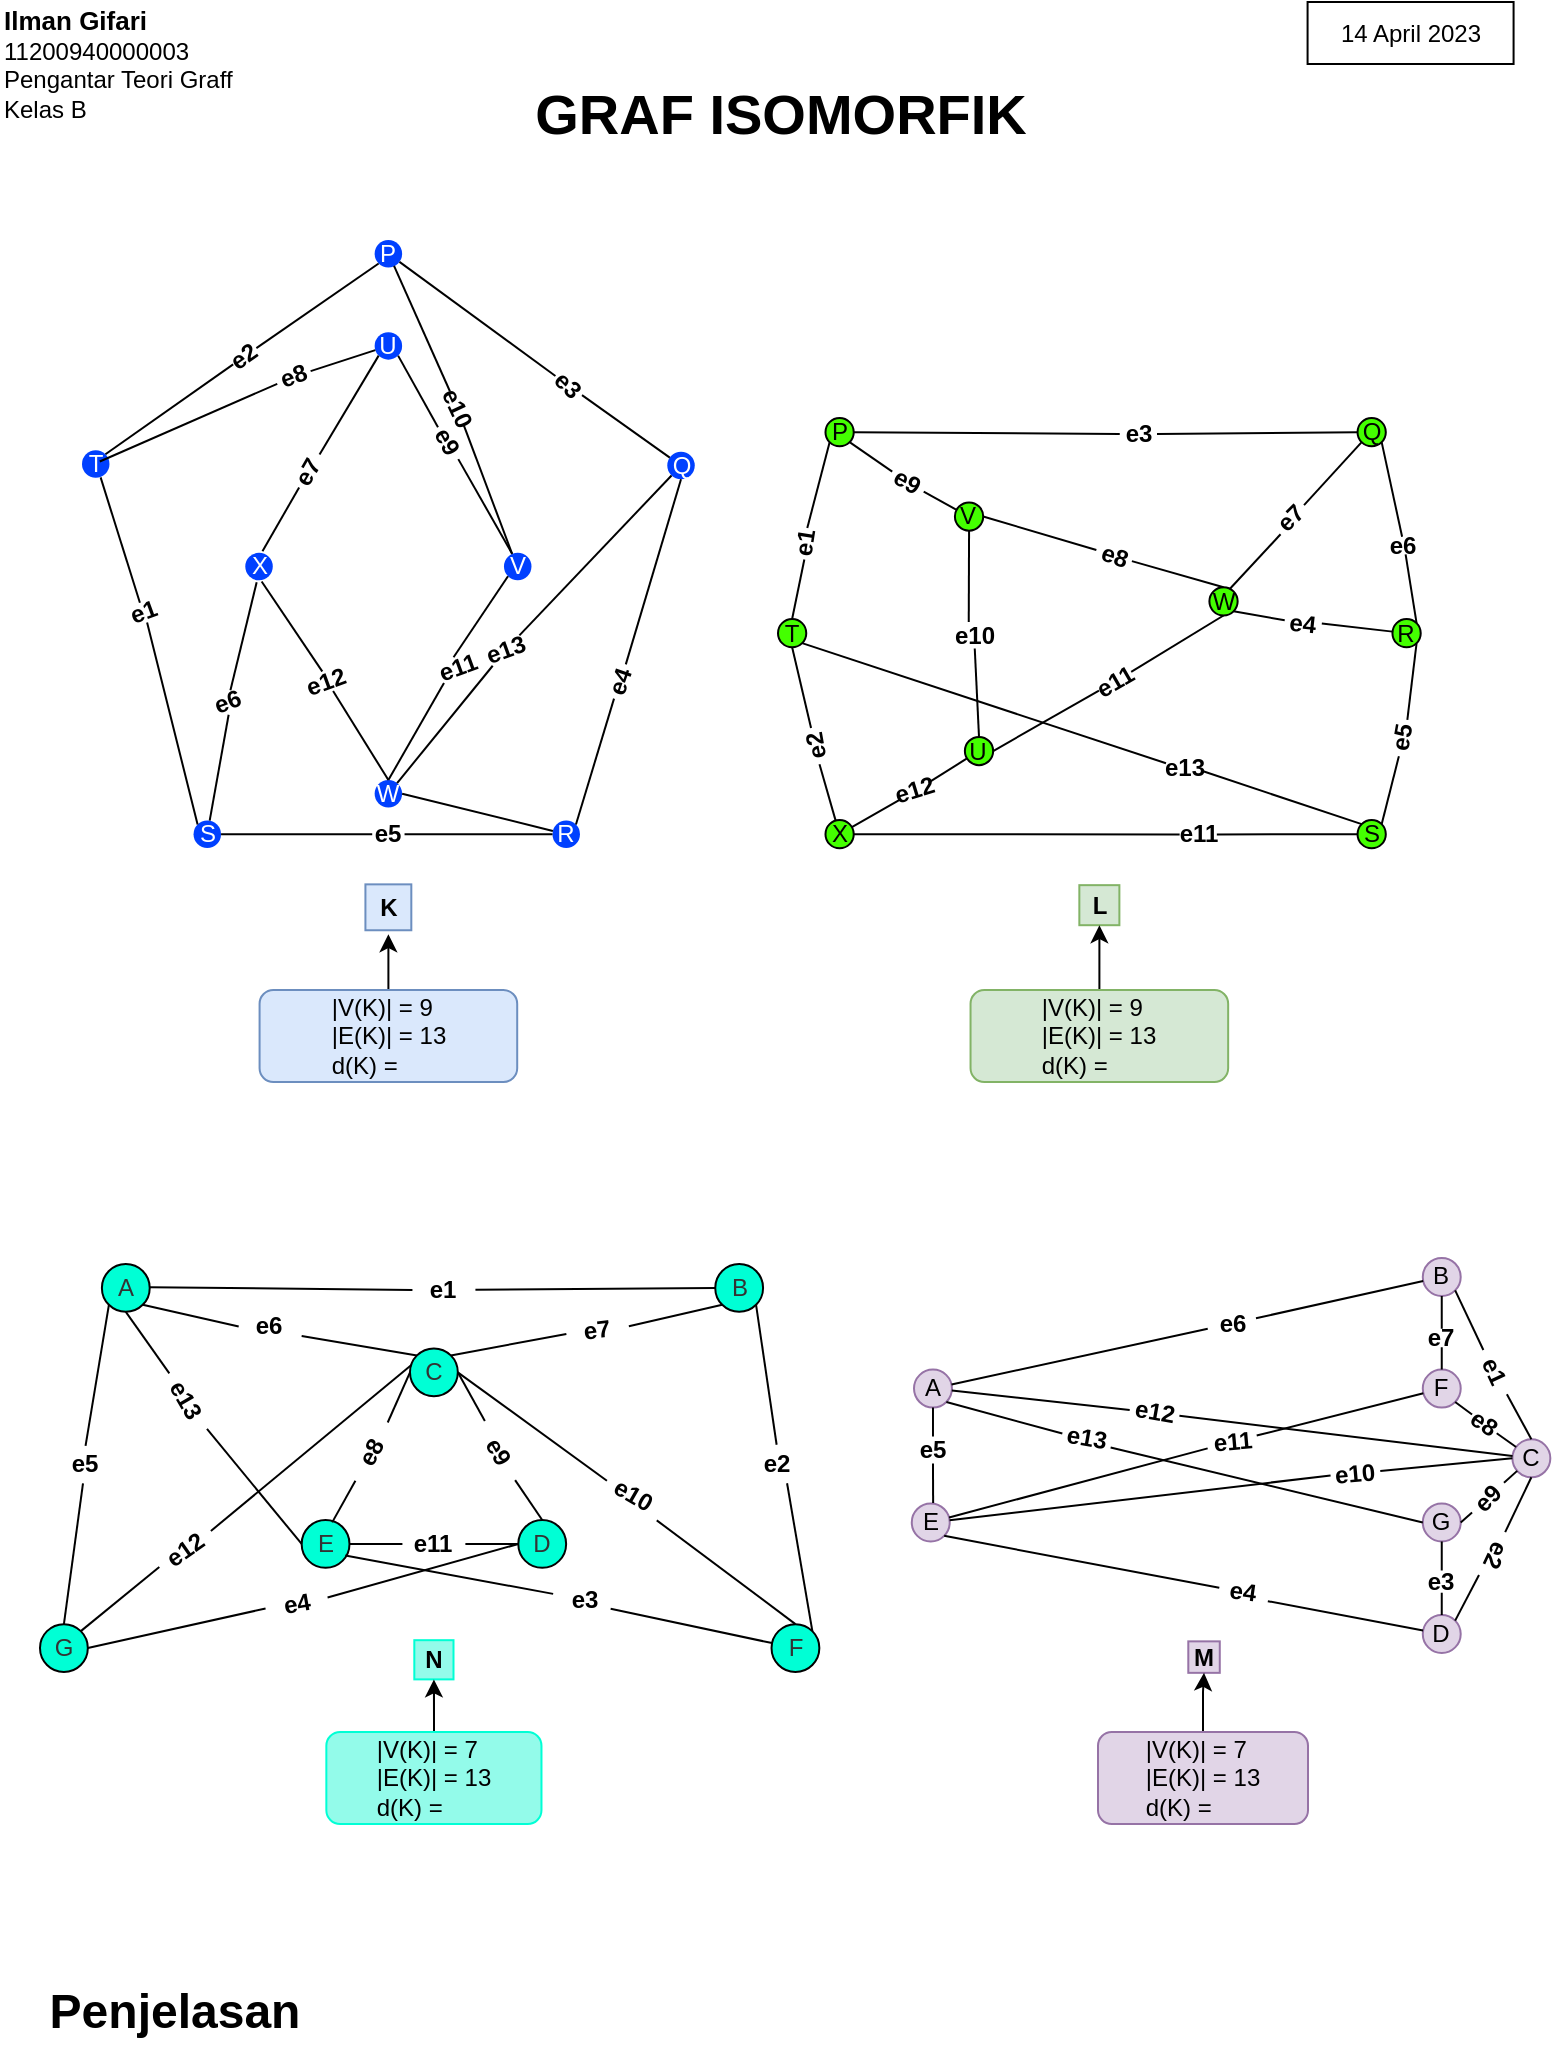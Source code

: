 <mxfile version="21.1.8" type="github">
  <diagram name="Page-1" id="YPntTSr8ZNqFE-mm75Fx">
    <mxGraphModel dx="1663" dy="469" grid="0" gridSize="10" guides="1" tooltips="1" connect="1" arrows="1" fold="1" page="1" pageScale="1" pageWidth="850" pageHeight="1300" background="#ffffff" math="0" shadow="0">
      <root>
        <mxCell id="0" />
        <mxCell id="1" parent="0" />
        <mxCell id="-jy_DVWc0UXhoO1ZZDfv-17" value="14 April 2023" style="text;html=1;strokeColor=default;fillColor=none;align=center;verticalAlign=middle;whiteSpace=wrap;rounded=0;" vertex="1" parent="1">
          <mxGeometry x="-153.21" y="27" width="103" height="31" as="geometry" />
        </mxCell>
        <mxCell id="-jy_DVWc0UXhoO1ZZDfv-19" value="&lt;b&gt;&lt;font style=&quot;font-size: 13px;&quot;&gt;Ilman Gifari&lt;/font&gt;&lt;/b&gt;&lt;br&gt;11200940000003&lt;br&gt;Pengantar Teori Graff&lt;br&gt;Kelas B" style="text;html=1;strokeColor=none;fillColor=none;align=left;verticalAlign=middle;whiteSpace=wrap;rounded=0;" vertex="1" parent="1">
          <mxGeometry x="-807" y="27" width="169" height="62.5" as="geometry" />
        </mxCell>
        <mxCell id="-jy_DVWc0UXhoO1ZZDfv-18" value="&lt;h2 style=&quot;font-size: 28px;&quot;&gt;GRAF ISOMORFIK&lt;/h2&gt;" style="text;strokeColor=none;fillColor=none;html=1;fontSize=28;fontStyle=1;verticalAlign=middle;align=center;" vertex="1" parent="1">
          <mxGeometry x="-552.0" y="63" width="269.64" height="40" as="geometry" />
        </mxCell>
        <mxCell id="-jy_DVWc0UXhoO1ZZDfv-31" value="Penjelasan" style="text;strokeColor=none;fillColor=none;html=1;fontSize=24;fontStyle=1;verticalAlign=middle;align=center;" vertex="1" parent="1">
          <mxGeometry x="-789" y="1012" width="138" height="40" as="geometry" />
        </mxCell>
        <mxCell id="-jy_DVWc0UXhoO1ZZDfv-32" value="" style="group" vertex="1" connectable="0" parent="1">
          <mxGeometry x="-418" y="235" width="321.36" height="254" as="geometry" />
        </mxCell>
        <mxCell id="-jy_DVWc0UXhoO1ZZDfv-8" value="" style="group" vertex="1" connectable="0" parent="-jy_DVWc0UXhoO1ZZDfv-32">
          <mxGeometry width="321.36" height="215.418" as="geometry" />
        </mxCell>
        <mxCell id="99zHLcygiuPHGJLUHT96-178" value="T" style="ellipse;whiteSpace=wrap;html=1;aspect=fixed;fillColor=#44ff00;container=0;" parent="-jy_DVWc0UXhoO1ZZDfv-8" vertex="1">
          <mxGeometry y="100.5" width="14.133" height="14.133" as="geometry" />
        </mxCell>
        <mxCell id="LXtGtCvBBby8WkrcDeYQ-225" value="" style="group;rotation=0;" parent="-jy_DVWc0UXhoO1ZZDfv-8" vertex="1" connectable="0">
          <mxGeometry x="16.338" width="305.022" height="215.418" as="geometry" />
        </mxCell>
        <mxCell id="99zHLcygiuPHGJLUHT96-177" value="P" style="ellipse;whiteSpace=wrap;html=1;aspect=fixed;fillColor=#44ff00;container=0;" parent="LXtGtCvBBby8WkrcDeYQ-225" vertex="1">
          <mxGeometry x="7.401" width="14.133" height="14.133" as="geometry" />
        </mxCell>
        <mxCell id="99zHLcygiuPHGJLUHT96-179" value="X" style="ellipse;whiteSpace=wrap;html=1;aspect=fixed;fillColor=#44ff00;container=0;" parent="LXtGtCvBBby8WkrcDeYQ-225" vertex="1">
          <mxGeometry x="7.401" y="201.001" width="14.133" height="14.133" as="geometry" />
        </mxCell>
        <mxCell id="99zHLcygiuPHGJLUHT96-180" value="Q" style="ellipse;whiteSpace=wrap;html=1;aspect=fixed;fillColor=#44ff00;container=0;" parent="LXtGtCvBBby8WkrcDeYQ-225" vertex="1">
          <mxGeometry x="273.431" width="14.133" height="14.133" as="geometry" />
        </mxCell>
        <mxCell id="99zHLcygiuPHGJLUHT96-181" value="S" style="ellipse;whiteSpace=wrap;html=1;aspect=fixed;fillColor=#44ff00;container=0;" parent="LXtGtCvBBby8WkrcDeYQ-225" vertex="1">
          <mxGeometry x="273.431" y="201.001" width="14.133" height="14.133" as="geometry" />
        </mxCell>
        <mxCell id="99zHLcygiuPHGJLUHT96-182" value="R" style="ellipse;whiteSpace=wrap;html=1;aspect=fixed;fillColor=#44ff00;container=0;" parent="LXtGtCvBBby8WkrcDeYQ-225" vertex="1">
          <mxGeometry x="290.889" y="100.5" width="14.133" height="14.133" as="geometry" />
        </mxCell>
        <mxCell id="99zHLcygiuPHGJLUHT96-197" value="" style="endArrow=none;html=1;rounded=0;entryX=0;entryY=1;entryDx=0;entryDy=0;exitX=1;exitY=0.5;exitDx=0;exitDy=0;" parent="LXtGtCvBBby8WkrcDeYQ-225" source="LXtGtCvBBby8WkrcDeYQ-90" target="99zHLcygiuPHGJLUHT96-180" edge="1">
          <mxGeometry relative="1" as="geometry">
            <mxPoint x="140.416" y="107.709" as="sourcePoint" />
            <mxPoint x="273.431" y="107.709" as="targetPoint" />
          </mxGeometry>
        </mxCell>
        <mxCell id="99zHLcygiuPHGJLUHT96-198" value="" style="endArrow=none;html=1;rounded=0;exitX=1;exitY=0.25;exitDx=0;exitDy=0;" parent="LXtGtCvBBby8WkrcDeYQ-225" source="LXtGtCvBBby8WkrcDeYQ-94" target="99zHLcygiuPHGJLUHT96-182" edge="1">
          <mxGeometry relative="1" as="geometry">
            <mxPoint x="140.416" y="107.709" as="sourcePoint" />
            <mxPoint x="273.431" y="107.709" as="targetPoint" />
          </mxGeometry>
        </mxCell>
        <mxCell id="99zHLcygiuPHGJLUHT96-188" value="W" style="ellipse;whiteSpace=wrap;html=1;aspect=fixed;fillColor=#44ff00;container=0;" parent="LXtGtCvBBby8WkrcDeYQ-225" vertex="1">
          <mxGeometry x="199.354" y="84.606" width="14.133" height="14.133" as="geometry" />
        </mxCell>
        <mxCell id="99zHLcygiuPHGJLUHT96-187" value="V" style="ellipse;whiteSpace=wrap;html=1;aspect=fixed;fillColor=#44ff00;container=0;" parent="LXtGtCvBBby8WkrcDeYQ-225" vertex="1">
          <mxGeometry x="72.125" y="42.196" width="14.133" height="14.133" as="geometry" />
        </mxCell>
        <mxCell id="LXtGtCvBBby8WkrcDeYQ-60" value="" style="endArrow=none;html=1;rounded=0;exitX=1;exitY=0.5;exitDx=0;exitDy=0;entryX=0;entryY=0.5;entryDx=0;entryDy=0;" parent="LXtGtCvBBby8WkrcDeYQ-225" source="LXtGtCvBBby8WkrcDeYQ-76" target="99zHLcygiuPHGJLUHT96-180" edge="1">
          <mxGeometry relative="1" as="geometry">
            <mxPoint x="26.521" y="21.203" as="sourcePoint" />
            <mxPoint x="121.295" y="157.747" as="targetPoint" />
          </mxGeometry>
        </mxCell>
        <mxCell id="LXtGtCvBBby8WkrcDeYQ-62" value="" style="endArrow=none;html=1;rounded=0;entryX=0.359;entryY=0.021;entryDx=0;entryDy=0;exitX=0;exitY=0.5;exitDx=0;exitDy=0;entryPerimeter=0;" parent="LXtGtCvBBby8WkrcDeYQ-225" source="LXtGtCvBBby8WkrcDeYQ-73" target="99zHLcygiuPHGJLUHT96-179" edge="1">
          <mxGeometry relative="1" as="geometry">
            <mxPoint x="43.148" y="38.165" as="sourcePoint" />
            <mxPoint x="137.922" y="174.709" as="targetPoint" />
          </mxGeometry>
        </mxCell>
        <mxCell id="LXtGtCvBBby8WkrcDeYQ-63" value="" style="endArrow=none;html=1;rounded=0;entryX=1;entryY=1;entryDx=0;entryDy=0;exitX=0.5;exitY=0;exitDx=0;exitDy=0;" parent="LXtGtCvBBby8WkrcDeYQ-225" source="LXtGtCvBBby8WkrcDeYQ-96" target="99zHLcygiuPHGJLUHT96-180" edge="1">
          <mxGeometry relative="1" as="geometry">
            <mxPoint x="51.462" y="46.646" as="sourcePoint" />
            <mxPoint x="146.235" y="183.191" as="targetPoint" />
          </mxGeometry>
        </mxCell>
        <mxCell id="LXtGtCvBBby8WkrcDeYQ-64" value="" style="endArrow=none;html=1;rounded=0;entryX=1;entryY=1;entryDx=0;entryDy=0;exitX=1;exitY=0.75;exitDx=0;exitDy=0;" parent="LXtGtCvBBby8WkrcDeYQ-225" source="LXtGtCvBBby8WkrcDeYQ-92" target="99zHLcygiuPHGJLUHT96-182" edge="1">
          <mxGeometry relative="1" as="geometry">
            <mxPoint x="59.775" y="55.127" as="sourcePoint" />
            <mxPoint x="154.548" y="191.672" as="targetPoint" />
          </mxGeometry>
        </mxCell>
        <mxCell id="LXtGtCvBBby8WkrcDeYQ-65" value="" style="endArrow=none;html=1;rounded=0;entryX=0;entryY=0.5;entryDx=0;entryDy=0;exitX=1;exitY=0.5;exitDx=0;exitDy=0;" parent="LXtGtCvBBby8WkrcDeYQ-225" source="LXtGtCvBBby8WkrcDeYQ-88" target="99zHLcygiuPHGJLUHT96-181" edge="1">
          <mxGeometry relative="1" as="geometry">
            <mxPoint x="68.089" y="63.608" as="sourcePoint" />
            <mxPoint x="162.862" y="200.153" as="targetPoint" />
          </mxGeometry>
        </mxCell>
        <mxCell id="LXtGtCvBBby8WkrcDeYQ-68" value="" style="endArrow=none;html=1;rounded=0;entryX=0.5;entryY=0;entryDx=0;entryDy=0;" parent="LXtGtCvBBby8WkrcDeYQ-225" source="LXtGtCvBBby8WkrcDeYQ-82" target="99zHLcygiuPHGJLUHT96-188" edge="1">
          <mxGeometry relative="1" as="geometry">
            <mxPoint x="93.029" y="89.051" as="sourcePoint" />
            <mxPoint x="187.802" y="225.596" as="targetPoint" />
          </mxGeometry>
        </mxCell>
        <mxCell id="LXtGtCvBBby8WkrcDeYQ-69" value="" style="endArrow=none;html=1;rounded=0;entryX=0.5;entryY=1;entryDx=0;entryDy=0;exitX=1;exitY=0.5;exitDx=0;exitDy=0;" parent="LXtGtCvBBby8WkrcDeYQ-225" source="LXtGtCvBBby8WkrcDeYQ-98" target="99zHLcygiuPHGJLUHT96-188" edge="1">
          <mxGeometry relative="1" as="geometry">
            <mxPoint x="101.342" y="97.532" as="sourcePoint" />
            <mxPoint x="196.116" y="234.077" as="targetPoint" />
          </mxGeometry>
        </mxCell>
        <mxCell id="LXtGtCvBBby8WkrcDeYQ-71" value="" style="endArrow=none;html=1;rounded=0;exitX=0;exitY=1;exitDx=0;exitDy=0;entryX=1;entryY=0.5;entryDx=0;entryDy=0;" parent="LXtGtCvBBby8WkrcDeYQ-225" source="99zHLcygiuPHGJLUHT96-177" target="LXtGtCvBBby8WkrcDeYQ-59" edge="1">
          <mxGeometry relative="1" as="geometry">
            <mxPoint x="9.063" y="12.722" as="sourcePoint" />
            <mxPoint x="-0.082" y="100.924" as="targetPoint" />
          </mxGeometry>
        </mxCell>
        <mxCell id="LXtGtCvBBby8WkrcDeYQ-59" value="&lt;b&gt;e1&lt;/b&gt;" style="text;html=1;strokeColor=none;fillColor=none;align=center;verticalAlign=middle;whiteSpace=wrap;rounded=0;rotation=279;container=0;" parent="LXtGtCvBBby8WkrcDeYQ-225" vertex="1">
          <mxGeometry x="-10.825" y="60.784" width="15.796" height="4.028" as="geometry" />
        </mxCell>
        <mxCell id="LXtGtCvBBby8WkrcDeYQ-73" value="&lt;b&gt;e2&lt;/b&gt;" style="text;html=1;strokeColor=none;fillColor=none;align=center;verticalAlign=middle;whiteSpace=wrap;rounded=0;rotation=260;container=0;" parent="LXtGtCvBBby8WkrcDeYQ-225" vertex="1">
          <mxGeometry x="-6.51" y="161.988" width="18.605" height="4.028" as="geometry" />
        </mxCell>
        <mxCell id="LXtGtCvBBby8WkrcDeYQ-77" value="" style="endArrow=none;html=1;rounded=0;exitX=1;exitY=0.5;exitDx=0;exitDy=0;entryX=0;entryY=0.5;entryDx=0;entryDy=0;" parent="LXtGtCvBBby8WkrcDeYQ-225" source="99zHLcygiuPHGJLUHT96-177" target="LXtGtCvBBby8WkrcDeYQ-76" edge="1">
          <mxGeometry relative="1" as="geometry">
            <mxPoint x="21.533" y="6.785" as="sourcePoint" />
            <mxPoint x="273.431" y="6.785" as="targetPoint" />
          </mxGeometry>
        </mxCell>
        <mxCell id="LXtGtCvBBby8WkrcDeYQ-76" value="&lt;b&gt;e3&lt;/b&gt;" style="text;html=1;strokeColor=none;fillColor=none;align=center;verticalAlign=middle;whiteSpace=wrap;rounded=0;rotation=0;container=0;" parent="LXtGtCvBBby8WkrcDeYQ-225" vertex="1">
          <mxGeometry x="154.548" y="6.039" width="18.605" height="4.028" as="geometry" />
        </mxCell>
        <mxCell id="LXtGtCvBBby8WkrcDeYQ-79" value="" style="endArrow=none;html=1;rounded=0;exitX=1;exitY=1;exitDx=0;exitDy=0;" parent="LXtGtCvBBby8WkrcDeYQ-225" source="99zHLcygiuPHGJLUHT96-177" target="LXtGtCvBBby8WkrcDeYQ-78" edge="1">
          <mxGeometry relative="1" as="geometry">
            <mxPoint x="19.871" y="12.722" as="sourcePoint" />
            <mxPoint x="110.487" y="62.76" as="targetPoint" />
          </mxGeometry>
        </mxCell>
        <mxCell id="LXtGtCvBBby8WkrcDeYQ-78" value="&lt;b&gt;e9&lt;/b&gt;" style="text;html=1;strokeColor=none;fillColor=none;align=center;verticalAlign=middle;whiteSpace=wrap;rounded=0;rotation=30;container=0;" parent="LXtGtCvBBby8WkrcDeYQ-225" vertex="1">
          <mxGeometry x="39.152" y="30.149" width="18.605" height="4.028" as="geometry" />
        </mxCell>
        <mxCell id="99zHLcygiuPHGJLUHT96-200" value="" style="endArrow=none;html=1;rounded=0;exitX=1;exitY=0.5;exitDx=0;exitDy=0;" parent="LXtGtCvBBby8WkrcDeYQ-225" source="LXtGtCvBBby8WkrcDeYQ-78" target="99zHLcygiuPHGJLUHT96-187" edge="1">
          <mxGeometry relative="1" as="geometry">
            <mxPoint x="115.475" y="14.418" as="sourcePoint" />
            <mxPoint x="248.49" y="14.418" as="targetPoint" />
          </mxGeometry>
        </mxCell>
        <mxCell id="LXtGtCvBBby8WkrcDeYQ-83" value="" style="endArrow=none;html=1;rounded=0;entryX=0;entryY=0.5;entryDx=0;entryDy=0;exitX=1;exitY=0.5;exitDx=0;exitDy=0;" parent="LXtGtCvBBby8WkrcDeYQ-225" source="99zHLcygiuPHGJLUHT96-187" target="LXtGtCvBBby8WkrcDeYQ-82" edge="1">
          <mxGeometry relative="1" as="geometry">
            <mxPoint x="123.789" y="66.152" as="sourcePoint" />
            <mxPoint x="183.646" y="103.469" as="targetPoint" />
          </mxGeometry>
        </mxCell>
        <mxCell id="LXtGtCvBBby8WkrcDeYQ-82" value="&lt;b&gt;e8&lt;/b&gt;" style="text;html=1;strokeColor=none;fillColor=none;align=center;verticalAlign=middle;whiteSpace=wrap;rounded=0;rotation=19;container=0;" parent="LXtGtCvBBby8WkrcDeYQ-225" vertex="1">
          <mxGeometry x="142.333" y="67.016" width="18.605" height="4.028" as="geometry" />
        </mxCell>
        <mxCell id="LXtGtCvBBby8WkrcDeYQ-85" value="" style="endArrow=none;html=1;rounded=0;" parent="LXtGtCvBBby8WkrcDeYQ-225" source="99zHLcygiuPHGJLUHT96-179" target="LXtGtCvBBby8WkrcDeYQ-84" edge="1">
          <mxGeometry relative="1" as="geometry">
            <mxPoint x="20.702" y="205.241" as="sourcePoint" />
            <mxPoint x="110.487" y="157.747" as="targetPoint" />
          </mxGeometry>
        </mxCell>
        <mxCell id="LXtGtCvBBby8WkrcDeYQ-84" value="&lt;b&gt;e12&lt;/b&gt;" style="text;html=1;strokeColor=none;fillColor=none;align=center;verticalAlign=middle;whiteSpace=wrap;rounded=0;rotation=343;container=0;" parent="LXtGtCvBBby8WkrcDeYQ-225" vertex="1">
          <mxGeometry x="43.044" y="184.384" width="18.605" height="4.028" as="geometry" />
        </mxCell>
        <mxCell id="99zHLcygiuPHGJLUHT96-194" value="" style="endArrow=none;html=1;rounded=0;" parent="LXtGtCvBBby8WkrcDeYQ-225" source="LXtGtCvBBby8WkrcDeYQ-84" target="99zHLcygiuPHGJLUHT96-184" edge="1">
          <mxGeometry relative="1" as="geometry">
            <mxPoint x="-17.54" y="141.633" as="sourcePoint" />
            <mxPoint x="115.475" y="141.633" as="targetPoint" />
          </mxGeometry>
        </mxCell>
        <mxCell id="LXtGtCvBBby8WkrcDeYQ-89" value="" style="endArrow=none;html=1;rounded=0;entryX=0;entryY=0.5;entryDx=0;entryDy=0;exitX=1;exitY=0.5;exitDx=0;exitDy=0;" parent="LXtGtCvBBby8WkrcDeYQ-225" source="99zHLcygiuPHGJLUHT96-179" target="LXtGtCvBBby8WkrcDeYQ-88" edge="1">
          <mxGeometry relative="1" as="geometry">
            <mxPoint x="21.533" y="207.786" as="sourcePoint" />
            <mxPoint x="273.431" y="207.786" as="targetPoint" />
          </mxGeometry>
        </mxCell>
        <mxCell id="LXtGtCvBBby8WkrcDeYQ-88" value="&lt;b&gt;e11&lt;/b&gt;" style="text;html=1;strokeColor=none;fillColor=none;align=center;verticalAlign=middle;whiteSpace=wrap;rounded=0;rotation=0;container=0;" parent="LXtGtCvBBby8WkrcDeYQ-225" vertex="1">
          <mxGeometry x="184.477" y="206.2" width="18.605" height="4.028" as="geometry" />
        </mxCell>
        <mxCell id="LXtGtCvBBby8WkrcDeYQ-91" value="" style="endArrow=none;html=1;rounded=0;entryX=0;entryY=1;entryDx=0;entryDy=0;exitX=0.712;exitY=0.074;exitDx=0;exitDy=0;exitPerimeter=0;" parent="LXtGtCvBBby8WkrcDeYQ-225" source="99zHLcygiuPHGJLUHT96-188" target="LXtGtCvBBby8WkrcDeYQ-90" edge="1">
          <mxGeometry relative="1" as="geometry">
            <mxPoint x="186.14" y="105.165" as="sourcePoint" />
            <mxPoint x="275.093" y="12.722" as="targetPoint" />
          </mxGeometry>
        </mxCell>
        <mxCell id="LXtGtCvBBby8WkrcDeYQ-90" value="&lt;b&gt;e7&lt;/b&gt;" style="text;html=1;strokeColor=none;fillColor=none;align=center;verticalAlign=middle;whiteSpace=wrap;rounded=0;rotation=-45;container=0;" parent="LXtGtCvBBby8WkrcDeYQ-225" vertex="1">
          <mxGeometry x="230.794" y="48.151" width="18.609" height="4.009" as="geometry" />
        </mxCell>
        <mxCell id="LXtGtCvBBby8WkrcDeYQ-93" value="" style="endArrow=none;html=1;rounded=0;entryX=0;entryY=0.5;entryDx=0;entryDy=0;exitX=1;exitY=0;exitDx=0;exitDy=0;" parent="LXtGtCvBBby8WkrcDeYQ-225" source="99zHLcygiuPHGJLUHT96-181" target="LXtGtCvBBby8WkrcDeYQ-92" edge="1">
          <mxGeometry relative="1" as="geometry">
            <mxPoint x="285.901" y="202.697" as="sourcePoint" />
            <mxPoint x="303.359" y="112.798" as="targetPoint" />
          </mxGeometry>
        </mxCell>
        <mxCell id="LXtGtCvBBby8WkrcDeYQ-92" value="&lt;b&gt;e5&lt;/b&gt;" style="text;html=1;strokeColor=none;fillColor=none;align=center;verticalAlign=middle;whiteSpace=wrap;rounded=0;rotation=-80;container=0;" parent="LXtGtCvBBby8WkrcDeYQ-225" vertex="1">
          <mxGeometry x="286.416" y="157.959" width="18.605" height="4.028" as="geometry" />
        </mxCell>
        <mxCell id="LXtGtCvBBby8WkrcDeYQ-95" value="" style="endArrow=none;html=1;rounded=0;exitX=1;exitY=1;exitDx=0;exitDy=0;" parent="LXtGtCvBBby8WkrcDeYQ-225" source="99zHLcygiuPHGJLUHT96-188" target="LXtGtCvBBby8WkrcDeYQ-94" edge="1">
          <mxGeometry relative="1" as="geometry">
            <mxPoint x="188.634" y="116.19" as="sourcePoint" />
            <mxPoint x="290.889" y="108.557" as="targetPoint" />
          </mxGeometry>
        </mxCell>
        <mxCell id="LXtGtCvBBby8WkrcDeYQ-94" value="&lt;b&gt;e4&lt;/b&gt;" style="text;html=1;strokeColor=none;fillColor=none;align=center;verticalAlign=middle;whiteSpace=wrap;rounded=0;rotation=6;container=0;" parent="LXtGtCvBBby8WkrcDeYQ-225" vertex="1">
          <mxGeometry x="236.911" y="100.734" width="18.605" height="4.028" as="geometry" />
        </mxCell>
        <mxCell id="LXtGtCvBBby8WkrcDeYQ-97" value="" style="endArrow=none;html=1;rounded=0;exitX=1;exitY=0;exitDx=0;exitDy=0;entryX=0.594;entryY=1.038;entryDx=0;entryDy=0;entryPerimeter=0;" parent="LXtGtCvBBby8WkrcDeYQ-225" source="99zHLcygiuPHGJLUHT96-182" target="LXtGtCvBBby8WkrcDeYQ-96" edge="1">
          <mxGeometry relative="1" as="geometry">
            <mxPoint x="303.359" y="102.621" as="sourcePoint" />
            <mxPoint x="295.877" y="67.848" as="targetPoint" />
          </mxGeometry>
        </mxCell>
        <mxCell id="LXtGtCvBBby8WkrcDeYQ-96" value="&lt;b&gt;e6&lt;/b&gt;" style="text;html=1;strokeColor=none;fillColor=none;align=center;verticalAlign=middle;whiteSpace=wrap;rounded=0;rotation=0;container=0;" parent="LXtGtCvBBby8WkrcDeYQ-225" vertex="1">
          <mxGeometry x="286.416" y="59.367" width="18.605" height="8.481" as="geometry" />
        </mxCell>
        <mxCell id="LXtGtCvBBby8WkrcDeYQ-98" value="&lt;b&gt;e11&lt;/b&gt;" style="text;html=1;strokeColor=none;fillColor=none;align=center;verticalAlign=middle;whiteSpace=wrap;rounded=0;rotation=-30;container=0;" parent="LXtGtCvBBby8WkrcDeYQ-225" vertex="1">
          <mxGeometry x="142.9" y="129.589" width="18.605" height="4.028" as="geometry" />
        </mxCell>
        <mxCell id="LXtGtCvBBby8WkrcDeYQ-137" value="" style="endArrow=none;html=1;rounded=0;exitX=0.5;exitY=1;exitDx=0;exitDy=0;entryX=0.339;entryY=-0.005;entryDx=0;entryDy=0;entryPerimeter=0;" parent="LXtGtCvBBby8WkrcDeYQ-225" source="99zHLcygiuPHGJLUHT96-187" target="LXtGtCvBBby8WkrcDeYQ-86" edge="1">
          <mxGeometry relative="1" as="geometry">
            <mxPoint x="117.138" y="73.785" as="sourcePoint" />
            <mxPoint x="117.138" y="146.722" as="targetPoint" />
          </mxGeometry>
        </mxCell>
        <mxCell id="LXtGtCvBBby8WkrcDeYQ-86" value="&lt;b&gt;e10&lt;/b&gt;" style="text;html=1;strokeColor=none;fillColor=none;align=center;verticalAlign=middle;whiteSpace=wrap;rounded=0;rotation=0;container=0;" parent="LXtGtCvBBby8WkrcDeYQ-225" vertex="1">
          <mxGeometry x="72.734" y="102.093" width="18.605" height="13.146" as="geometry" />
        </mxCell>
        <mxCell id="LXtGtCvBBby8WkrcDeYQ-212" value="" style="endArrow=none;html=1;rounded=0;entryX=0;entryY=0;entryDx=0;entryDy=0;exitX=1;exitY=1;exitDx=0;exitDy=0;" parent="LXtGtCvBBby8WkrcDeYQ-225" source="LXtGtCvBBby8WkrcDeYQ-213" target="99zHLcygiuPHGJLUHT96-181" edge="1">
          <mxGeometry relative="1" as="geometry">
            <mxPoint x="68.089" y="194.19" as="sourcePoint" />
            <mxPoint x="201.104" y="194.19" as="targetPoint" />
          </mxGeometry>
        </mxCell>
        <mxCell id="LXtGtCvBBby8WkrcDeYQ-213" value="&lt;b&gt;e13&lt;/b&gt;" style="text;html=1;strokeColor=none;fillColor=none;align=center;verticalAlign=middle;whiteSpace=wrap;rounded=0;rotation=0;container=0;" parent="LXtGtCvBBby8WkrcDeYQ-225" vertex="1">
          <mxGeometry x="177.652" y="172.623" width="18.605" height="4.028" as="geometry" />
        </mxCell>
        <mxCell id="99zHLcygiuPHGJLUHT96-184" value="U" style="ellipse;whiteSpace=wrap;html=1;aspect=fixed;fillColor=#44ff00;container=0;" parent="LXtGtCvBBby8WkrcDeYQ-225" vertex="1">
          <mxGeometry x="77.099" y="159.44" width="14.133" height="14.133" as="geometry" />
        </mxCell>
        <mxCell id="LXtGtCvBBby8WkrcDeYQ-99" value="" style="endArrow=none;html=1;rounded=0;entryX=0;entryY=0.5;entryDx=0;entryDy=0;exitX=1;exitY=0.5;exitDx=0;exitDy=0;" parent="LXtGtCvBBby8WkrcDeYQ-225" source="99zHLcygiuPHGJLUHT96-184" target="LXtGtCvBBby8WkrcDeYQ-98" edge="1">
          <mxGeometry relative="1" as="geometry">
            <mxPoint x="123.789" y="155.203" as="sourcePoint" />
            <mxPoint x="183.646" y="117.886" as="targetPoint" />
          </mxGeometry>
        </mxCell>
        <mxCell id="LXtGtCvBBby8WkrcDeYQ-136" value="" style="endArrow=none;html=1;rounded=0;exitX=0.5;exitY=1;exitDx=0;exitDy=0;entryX=0.5;entryY=0;entryDx=0;entryDy=0;" parent="LXtGtCvBBby8WkrcDeYQ-225" source="LXtGtCvBBby8WkrcDeYQ-86" target="99zHLcygiuPHGJLUHT96-184" edge="1">
          <mxGeometry relative="1" as="geometry">
            <mxPoint x="29.847" y="16.114" as="sourcePoint" />
            <mxPoint x="162.862" y="16.114" as="targetPoint" />
          </mxGeometry>
        </mxCell>
        <mxCell id="LXtGtCvBBby8WkrcDeYQ-61" value="" style="endArrow=none;html=1;rounded=0;exitX=0;exitY=0.75;exitDx=0;exitDy=0;entryX=0.5;entryY=0;entryDx=0;entryDy=0;" parent="-jy_DVWc0UXhoO1ZZDfv-8" source="LXtGtCvBBby8WkrcDeYQ-59" target="99zHLcygiuPHGJLUHT96-178" edge="1">
          <mxGeometry relative="1" as="geometry">
            <mxPoint x="387.038" y="-98.406" as="sourcePoint" />
            <mxPoint x="481.812" y="38.139" as="targetPoint" />
          </mxGeometry>
        </mxCell>
        <mxCell id="LXtGtCvBBby8WkrcDeYQ-74" value="" style="endArrow=none;html=1;rounded=0;entryX=1;entryY=0.25;entryDx=0;entryDy=0;exitX=0.5;exitY=1;exitDx=0;exitDy=0;" parent="-jy_DVWc0UXhoO1ZZDfv-8" source="99zHLcygiuPHGJLUHT96-178" target="LXtGtCvBBby8WkrcDeYQ-73" edge="1">
          <mxGeometry relative="1" as="geometry">
            <mxPoint x="352.122" y="-13.595" as="sourcePoint" />
            <mxPoint x="367.086" y="72.912" as="targetPoint" />
          </mxGeometry>
        </mxCell>
        <mxCell id="LXtGtCvBBby8WkrcDeYQ-214" value="" style="endArrow=none;html=1;rounded=0;entryX=0;entryY=0;entryDx=0;entryDy=0;exitX=1;exitY=1;exitDx=0;exitDy=0;" parent="-jy_DVWc0UXhoO1ZZDfv-8" source="99zHLcygiuPHGJLUHT96-178" target="LXtGtCvBBby8WkrcDeYQ-213" edge="1">
          <mxGeometry relative="1" as="geometry">
            <mxPoint x="-657.88" y="368.976" as="sourcePoint" />
            <mxPoint x="-388.524" y="458.875" as="targetPoint" />
          </mxGeometry>
        </mxCell>
        <mxCell id="-jy_DVWc0UXhoO1ZZDfv-28" value="&lt;b&gt;&lt;font&gt;L&lt;/font&gt;&lt;/b&gt;" style="whiteSpace=wrap;html=1;aspect=fixed;labelBackgroundColor=none;fillColor=#d5e8d4;strokeColor=#82b366;" vertex="1" parent="-jy_DVWc0UXhoO1ZZDfv-32">
          <mxGeometry x="150.67" y="233.578" width="20.019" height="20.019" as="geometry" />
        </mxCell>
        <mxCell id="-jy_DVWc0UXhoO1ZZDfv-34" value="" style="group" vertex="1" connectable="0" parent="1">
          <mxGeometry x="-766" y="146" width="306.38" height="345.13" as="geometry" />
        </mxCell>
        <mxCell id="99zHLcygiuPHGJLUHT96-165" value="&lt;font color=&quot;#ffffff&quot;&gt;Q&lt;/font&gt;" style="ellipse;whiteSpace=wrap;html=1;aspect=fixed;fillColor=#0040ff;strokeColor=none;" parent="-jy_DVWc0UXhoO1ZZDfv-34" vertex="1">
          <mxGeometry x="292.637" y="105.898" width="13.742" height="13.742" as="geometry" />
        </mxCell>
        <mxCell id="-jy_DVWc0UXhoO1ZZDfv-33" value="" style="group" vertex="1" connectable="0" parent="-jy_DVWc0UXhoO1ZZDfv-34">
          <mxGeometry width="273.72" height="345.13" as="geometry" />
        </mxCell>
        <mxCell id="99zHLcygiuPHGJLUHT96-156" value="&lt;font color=&quot;#ffffff&quot;&gt;T&lt;/font&gt;" style="ellipse;whiteSpace=wrap;html=1;aspect=fixed;fillColor=#0040ff;strokeColor=none;" parent="-jy_DVWc0UXhoO1ZZDfv-33" vertex="1">
          <mxGeometry y="105.09" width="13.742" height="13.742" as="geometry" />
        </mxCell>
        <mxCell id="LXtGtCvBBby8WkrcDeYQ-18" value="" style="endArrow=none;html=1;rounded=0;strokeColor=#000000;entryX=0;entryY=0.5;entryDx=0;entryDy=0;exitX=1;exitY=0;exitDx=0;exitDy=0;" parent="-jy_DVWc0UXhoO1ZZDfv-33" source="99zHLcygiuPHGJLUHT96-156" target="LXtGtCvBBby8WkrcDeYQ-5" edge="1">
          <mxGeometry relative="1" as="geometry">
            <mxPoint x="751.317" y="5.968" as="sourcePoint" />
            <mxPoint x="891.977" y="-86.996" as="targetPoint" />
          </mxGeometry>
        </mxCell>
        <mxCell id="LXtGtCvBBby8WkrcDeYQ-19" value="" style="endArrow=none;html=1;rounded=0;strokeColor=#000000;exitX=0.5;exitY=0;exitDx=0;exitDy=0;entryX=0.677;entryY=0.991;entryDx=0;entryDy=0;entryPerimeter=0;" parent="-jy_DVWc0UXhoO1ZZDfv-33" source="LXtGtCvBBby8WkrcDeYQ-33" target="99zHLcygiuPHGJLUHT96-156" edge="1">
          <mxGeometry relative="1" as="geometry">
            <mxPoint x="813.563" y="163.603" as="sourcePoint" />
            <mxPoint x="752.934" y="19.711" as="targetPoint" />
          </mxGeometry>
        </mxCell>
        <mxCell id="99zHLcygiuPHGJLUHT96-158" value="&lt;font color=&quot;#ffffff&quot;&gt;R&lt;/font&gt;" style="ellipse;whiteSpace=wrap;html=1;aspect=fixed;fillColor=#0040ff;strokeColor=none;" parent="-jy_DVWc0UXhoO1ZZDfv-33" vertex="1">
          <mxGeometry x="235.242" y="290.21" width="13.742" height="13.742" as="geometry" />
        </mxCell>
        <mxCell id="99zHLcygiuPHGJLUHT96-160" value="&lt;font color=&quot;#ffffff&quot;&gt;U&lt;/font&gt;" style="ellipse;whiteSpace=wrap;html=1;aspect=fixed;fillColor=#0040ff;strokeColor=none;" parent="-jy_DVWc0UXhoO1ZZDfv-33" vertex="1">
          <mxGeometry x="146.319" y="46.078" width="13.742" height="13.742" as="geometry" />
        </mxCell>
        <mxCell id="99zHLcygiuPHGJLUHT96-161" value="&lt;font color=&quot;#ffffff&quot;&gt;X&lt;/font&gt;" style="ellipse;whiteSpace=wrap;html=1;aspect=fixed;fillColor=#0040ff;strokeColor=none;" parent="-jy_DVWc0UXhoO1ZZDfv-33" vertex="1">
          <mxGeometry x="81.647" y="156.422" width="13.742" height="13.742" as="geometry" />
        </mxCell>
        <mxCell id="99zHLcygiuPHGJLUHT96-163" value="&lt;font color=&quot;#ffffff&quot;&gt;W&lt;/font&gt;" style="ellipse;whiteSpace=wrap;html=1;aspect=fixed;fillColor=#0040ff;strokeColor=none;" parent="-jy_DVWc0UXhoO1ZZDfv-33" vertex="1">
          <mxGeometry x="146.319" y="270.0" width="13.742" height="13.742" as="geometry" />
        </mxCell>
        <mxCell id="99zHLcygiuPHGJLUHT96-166" value="&lt;font color=&quot;#ffffff&quot;&gt;P&lt;/font&gt;" style="ellipse;whiteSpace=wrap;html=1;aspect=fixed;fillColor=#0040ff;strokeColor=none;" parent="-jy_DVWc0UXhoO1ZZDfv-33" vertex="1">
          <mxGeometry x="146.319" width="13.742" height="13.742" as="geometry" />
        </mxCell>
        <mxCell id="99zHLcygiuPHGJLUHT96-167" value="" style="endArrow=none;html=1;rounded=0;entryX=0.414;entryY=1.067;entryDx=0;entryDy=0;strokeColor=#000000;entryPerimeter=0;" parent="-jy_DVWc0UXhoO1ZZDfv-33" source="LXtGtCvBBby8WkrcDeYQ-36" target="99zHLcygiuPHGJLUHT96-161" edge="1">
          <mxGeometry relative="1" as="geometry">
            <mxPoint x="62.222" y="280.509" as="sourcePoint" />
            <mxPoint x="194.822" y="191.587" as="targetPoint" />
          </mxGeometry>
        </mxCell>
        <mxCell id="99zHLcygiuPHGJLUHT96-159" value="S" style="ellipse;whiteSpace=wrap;html=1;aspect=fixed;fillColor=#0040ff;strokeColor=none;fontColor=#ffffff;" parent="-jy_DVWc0UXhoO1ZZDfv-33" vertex="1">
          <mxGeometry x="55.779" y="290.21" width="13.742" height="13.742" as="geometry" />
        </mxCell>
        <mxCell id="99zHLcygiuPHGJLUHT96-168" value="" style="endArrow=none;html=1;rounded=0;exitX=1;exitY=0.5;exitDx=0;exitDy=0;strokeColor=#000000;" parent="-jy_DVWc0UXhoO1ZZDfv-33" source="99zHLcygiuPHGJLUHT96-163" target="99zHLcygiuPHGJLUHT96-158" edge="1">
          <mxGeometry relative="1" as="geometry">
            <mxPoint x="105.899" y="248.174" as="sourcePoint" />
            <mxPoint x="235.242" y="248.174" as="targetPoint" />
          </mxGeometry>
        </mxCell>
        <mxCell id="99zHLcygiuPHGJLUHT96-169" value="" style="endArrow=none;html=1;rounded=0;strokeColor=#000000;" parent="-jy_DVWc0UXhoO1ZZDfv-33" source="LXtGtCvBBby8WkrcDeYQ-9" edge="1">
          <mxGeometry relative="1" as="geometry">
            <mxPoint x="73.564" y="199.671" as="sourcePoint" />
            <mxPoint x="8.892" y="110.749" as="targetPoint" />
          </mxGeometry>
        </mxCell>
        <mxCell id="99zHLcygiuPHGJLUHT96-162" value="&lt;font color=&quot;#ffffff&quot;&gt;V&lt;/font&gt;" style="ellipse;whiteSpace=wrap;html=1;aspect=fixed;fillColor=#0040ff;strokeColor=none;" parent="-jy_DVWc0UXhoO1ZZDfv-33" vertex="1">
          <mxGeometry x="210.99" y="156.422" width="13.742" height="13.742" as="geometry" />
        </mxCell>
        <mxCell id="LXtGtCvBBby8WkrcDeYQ-10" value="" style="endArrow=none;html=1;rounded=0;strokeColor=#000000;" parent="-jy_DVWc0UXhoO1ZZDfv-33" source="99zHLcygiuPHGJLUHT96-160" target="LXtGtCvBBby8WkrcDeYQ-9" edge="1">
          <mxGeometry relative="1" as="geometry">
            <mxPoint x="147.127" y="55.779" as="sourcePoint" />
            <mxPoint x="8.892" y="110.749" as="targetPoint" />
          </mxGeometry>
        </mxCell>
        <mxCell id="LXtGtCvBBby8WkrcDeYQ-9" value="&lt;b&gt;e8&lt;/b&gt;" style="text;html=1;align=center;verticalAlign=middle;whiteSpace=wrap;rounded=0;rotation=-20;labelBackgroundColor=none;labelBorderColor=none;strokeColor=none;fillColor=default;shadow=0;fillStyle=hatch;gradientColor=none;" parent="-jy_DVWc0UXhoO1ZZDfv-33" vertex="1">
          <mxGeometry x="96.894" y="63.078" width="17.857" height="10.509" as="geometry" />
        </mxCell>
        <mxCell id="LXtGtCvBBby8WkrcDeYQ-12" value="" style="endArrow=none;html=1;rounded=0;strokeColor=#000000;entryX=0;entryY=1;entryDx=0;entryDy=0;" parent="-jy_DVWc0UXhoO1ZZDfv-33" source="LXtGtCvBBby8WkrcDeYQ-5" target="99zHLcygiuPHGJLUHT96-166" edge="1">
          <mxGeometry relative="1" as="geometry">
            <mxPoint x="223.116" y="164.91" as="sourcePoint" />
            <mxPoint x="164.103" y="21.018" as="targetPoint" />
          </mxGeometry>
        </mxCell>
        <mxCell id="LXtGtCvBBby8WkrcDeYQ-13" value="" style="endArrow=none;html=1;rounded=0;strokeColor=#000000;" parent="-jy_DVWc0UXhoO1ZZDfv-33" source="LXtGtCvBBby8WkrcDeYQ-6" target="99zHLcygiuPHGJLUHT96-166" edge="1">
          <mxGeometry relative="1" as="geometry">
            <mxPoint x="231.2" y="172.994" as="sourcePoint" />
            <mxPoint x="172.187" y="29.102" as="targetPoint" />
          </mxGeometry>
        </mxCell>
        <mxCell id="LXtGtCvBBby8WkrcDeYQ-5" value="&lt;b&gt;e2&lt;/b&gt;" style="text;html=1;strokeColor=none;fillColor=none;align=center;verticalAlign=middle;whiteSpace=wrap;rounded=0;rotation=-35;" parent="-jy_DVWc0UXhoO1ZZDfv-33" vertex="1">
          <mxGeometry x="74.291" y="54.057" width="14.163" height="8.084" as="geometry" />
        </mxCell>
        <mxCell id="LXtGtCvBBby8WkrcDeYQ-21" value="" style="endArrow=none;html=1;rounded=0;strokeColor=#000000;exitX=1;exitY=0.5;exitDx=0;exitDy=0;entryX=0;entryY=0.5;entryDx=0;entryDy=0;" parent="-jy_DVWc0UXhoO1ZZDfv-33" source="LXtGtCvBBby8WkrcDeYQ-8" target="99zHLcygiuPHGJLUHT96-158" edge="1">
          <mxGeometry relative="1" as="geometry">
            <mxPoint x="164.912" y="264.342" as="sourcePoint" />
            <mxPoint x="105.899" y="120.449" as="targetPoint" />
          </mxGeometry>
        </mxCell>
        <mxCell id="LXtGtCvBBby8WkrcDeYQ-22" value="" style="endArrow=none;html=1;rounded=0;strokeColor=#000000;" parent="-jy_DVWc0UXhoO1ZZDfv-33" source="LXtGtCvBBby8WkrcDeYQ-44" edge="1">
          <mxGeometry relative="1" as="geometry">
            <mxPoint x="215.032" y="156.827" as="sourcePoint" />
            <mxPoint x="156.019" y="12.934" as="targetPoint" />
          </mxGeometry>
        </mxCell>
        <mxCell id="LXtGtCvBBby8WkrcDeYQ-23" value="" style="endArrow=none;html=1;rounded=0;strokeColor=#000000;exitX=0;exitY=0.5;exitDx=0;exitDy=0;entryX=1;entryY=1;entryDx=0;entryDy=0;" parent="-jy_DVWc0UXhoO1ZZDfv-33" source="LXtGtCvBBby8WkrcDeYQ-54" target="99zHLcygiuPHGJLUHT96-160" edge="1">
          <mxGeometry relative="1" as="geometry">
            <mxPoint x="210.99" y="197.949" as="sourcePoint" />
            <mxPoint x="151.977" y="54.057" as="targetPoint" />
          </mxGeometry>
        </mxCell>
        <mxCell id="LXtGtCvBBby8WkrcDeYQ-25" value="" style="endArrow=none;html=1;rounded=0;strokeColor=#000000;exitX=1.086;exitY=0.558;exitDx=0;exitDy=0;entryX=0;entryY=1;entryDx=0;entryDy=0;exitPerimeter=0;" parent="-jy_DVWc0UXhoO1ZZDfv-33" source="LXtGtCvBBby8WkrcDeYQ-38" target="99zHLcygiuPHGJLUHT96-160" edge="1">
          <mxGeometry relative="1" as="geometry">
            <mxPoint x="223.116" y="164.91" as="sourcePoint" />
            <mxPoint x="164.103" y="21.018" as="targetPoint" />
          </mxGeometry>
        </mxCell>
        <mxCell id="LXtGtCvBBby8WkrcDeYQ-26" value="" style="endArrow=none;html=1;rounded=0;strokeColor=#000000;exitX=0;exitY=1;exitDx=0;exitDy=0;entryX=0.5;entryY=0;entryDx=0;entryDy=0;" parent="-jy_DVWc0UXhoO1ZZDfv-33" source="LXtGtCvBBby8WkrcDeYQ-43" target="99zHLcygiuPHGJLUHT96-163" edge="1">
          <mxGeometry relative="1" as="geometry">
            <mxPoint x="231.2" y="172.994" as="sourcePoint" />
            <mxPoint x="172.187" y="29.102" as="targetPoint" />
          </mxGeometry>
        </mxCell>
        <mxCell id="LXtGtCvBBby8WkrcDeYQ-27" value="" style="endArrow=none;html=1;rounded=0;strokeColor=#000000;exitX=0.5;exitY=0;exitDx=0;exitDy=0;entryX=0.595;entryY=1.044;entryDx=0;entryDy=0;entryPerimeter=0;" parent="-jy_DVWc0UXhoO1ZZDfv-33" source="LXtGtCvBBby8WkrcDeYQ-37" target="99zHLcygiuPHGJLUHT96-161" edge="1">
          <mxGeometry relative="1" as="geometry">
            <mxPoint x="239.284" y="181.078" as="sourcePoint" />
            <mxPoint x="180.271" y="37.186" as="targetPoint" />
          </mxGeometry>
        </mxCell>
        <mxCell id="LXtGtCvBBby8WkrcDeYQ-28" value="" style="endArrow=none;html=1;rounded=0;strokeColor=#000000;exitX=1;exitY=0.5;exitDx=0;exitDy=0;entryX=0;entryY=0.5;entryDx=0;entryDy=0;" parent="-jy_DVWc0UXhoO1ZZDfv-33" source="99zHLcygiuPHGJLUHT96-159" target="LXtGtCvBBby8WkrcDeYQ-8" edge="1">
          <mxGeometry relative="1" as="geometry">
            <mxPoint x="69.522" y="297.486" as="sourcePoint" />
            <mxPoint x="235.242" y="297.486" as="targetPoint" />
          </mxGeometry>
        </mxCell>
        <mxCell id="LXtGtCvBBby8WkrcDeYQ-8" value="&lt;b&gt;e5&lt;/b&gt;" style="text;html=1;strokeColor=none;fillColor=none;align=center;verticalAlign=middle;whiteSpace=wrap;rounded=0;rotation=0;" parent="-jy_DVWc0UXhoO1ZZDfv-33" vertex="1">
          <mxGeometry x="145.106" y="291.221" width="16.168" height="11.722" as="geometry" />
        </mxCell>
        <mxCell id="LXtGtCvBBby8WkrcDeYQ-31" value="" style="endArrow=none;html=1;rounded=0;strokeColor=#000000;exitX=1;exitY=0;exitDx=0;exitDy=0;entryX=0;entryY=0.5;entryDx=0;entryDy=0;" parent="-jy_DVWc0UXhoO1ZZDfv-33" source="99zHLcygiuPHGJLUHT96-158" target="LXtGtCvBBby8WkrcDeYQ-7" edge="1">
          <mxGeometry relative="1" as="geometry">
            <mxPoint x="247.368" y="291.827" as="sourcePoint" />
            <mxPoint x="299.913" y="119.641" as="targetPoint" />
          </mxGeometry>
        </mxCell>
        <mxCell id="LXtGtCvBBby8WkrcDeYQ-7" value="&lt;b&gt;e4&lt;/b&gt;" style="text;html=1;strokeColor=none;fillColor=none;align=center;verticalAlign=middle;whiteSpace=wrap;rounded=0;rotation=289;" parent="-jy_DVWc0UXhoO1ZZDfv-33" vertex="1">
          <mxGeometry x="259.914" y="218.822" width="18.092" height="3.84" as="geometry" />
        </mxCell>
        <mxCell id="LXtGtCvBBby8WkrcDeYQ-6" value="&lt;b&gt;e3&lt;br&gt;&lt;/b&gt;" style="text;html=1;strokeColor=none;fillColor=none;align=center;verticalAlign=middle;whiteSpace=wrap;rounded=0;rotation=45;" parent="-jy_DVWc0UXhoO1ZZDfv-33" vertex="1">
          <mxGeometry x="235.242" y="67.096" width="16.168" height="11.431" as="geometry" />
        </mxCell>
        <mxCell id="LXtGtCvBBby8WkrcDeYQ-34" value="" style="endArrow=none;html=1;rounded=0;strokeColor=#000000;exitX=0;exitY=0;exitDx=0;exitDy=0;entryX=0.5;entryY=1;entryDx=0;entryDy=0;" parent="-jy_DVWc0UXhoO1ZZDfv-33" source="99zHLcygiuPHGJLUHT96-159" target="LXtGtCvBBby8WkrcDeYQ-33" edge="1">
          <mxGeometry relative="1" as="geometry">
            <mxPoint x="63.054" y="290.21" as="sourcePoint" />
            <mxPoint x="9.701" y="118.833" as="targetPoint" />
          </mxGeometry>
        </mxCell>
        <mxCell id="LXtGtCvBBby8WkrcDeYQ-33" value="&lt;b&gt;e1&lt;/b&gt;" style="text;html=1;align=center;verticalAlign=middle;whiteSpace=wrap;rounded=0;rotation=-20;labelBackgroundColor=none;labelBorderColor=none;strokeColor=none;fillColor=default;shadow=0;fillStyle=hatch;gradientColor=none;" parent="-jy_DVWc0UXhoO1ZZDfv-33" vertex="1">
          <mxGeometry x="21.827" y="181.078" width="17.857" height="10.509" as="geometry" />
        </mxCell>
        <mxCell id="LXtGtCvBBby8WkrcDeYQ-39" value="" style="endArrow=none;html=1;rounded=0;strokeColor=#000000;exitX=0.625;exitY=-0.055;exitDx=0;exitDy=0;entryX=0;entryY=0.5;entryDx=0;entryDy=0;exitPerimeter=0;" parent="-jy_DVWc0UXhoO1ZZDfv-33" source="99zHLcygiuPHGJLUHT96-161" target="LXtGtCvBBby8WkrcDeYQ-38" edge="1">
          <mxGeometry relative="1" as="geometry">
            <mxPoint x="90.54" y="156.018" as="sourcePoint" />
            <mxPoint x="147.935" y="58.204" as="targetPoint" />
          </mxGeometry>
        </mxCell>
        <mxCell id="LXtGtCvBBby8WkrcDeYQ-38" value="&lt;b&gt;e7&lt;/b&gt;" style="text;html=1;align=center;verticalAlign=middle;whiteSpace=wrap;rounded=0;rotation=-60;labelBackgroundColor=none;labelBorderColor=none;strokeColor=none;fillColor=default;shadow=0;fillStyle=hatch;gradientColor=none;" parent="-jy_DVWc0UXhoO1ZZDfv-33" vertex="1">
          <mxGeometry x="104.096" y="110.749" width="17.857" height="10.509" as="geometry" />
        </mxCell>
        <mxCell id="LXtGtCvBBby8WkrcDeYQ-40" value="" style="endArrow=none;html=1;rounded=0;strokeColor=#000000;exitX=0.5;exitY=0;exitDx=0;exitDy=0;entryX=0.595;entryY=1.044;entryDx=0;entryDy=0;entryPerimeter=0;" parent="-jy_DVWc0UXhoO1ZZDfv-33" source="99zHLcygiuPHGJLUHT96-163" target="LXtGtCvBBby8WkrcDeYQ-37" edge="1">
          <mxGeometry relative="1" as="geometry">
            <mxPoint x="153.594" y="270.0" as="sourcePoint" />
            <mxPoint x="89.731" y="170.569" as="targetPoint" />
          </mxGeometry>
        </mxCell>
        <mxCell id="LXtGtCvBBby8WkrcDeYQ-37" value="&lt;b&gt;e12&lt;/b&gt;" style="text;html=1;align=center;verticalAlign=middle;whiteSpace=wrap;rounded=0;rotation=-20;labelBackgroundColor=none;labelBorderColor=none;strokeColor=none;fillColor=default;shadow=0;fillStyle=hatch;gradientColor=none;" parent="-jy_DVWc0UXhoO1ZZDfv-33" vertex="1">
          <mxGeometry x="113.062" y="215.491" width="17.857" height="10.509" as="geometry" />
        </mxCell>
        <mxCell id="LXtGtCvBBby8WkrcDeYQ-42" value="" style="endArrow=none;html=1;rounded=0;entryX=0.414;entryY=1.067;entryDx=0;entryDy=0;strokeColor=#000000;entryPerimeter=0;" parent="-jy_DVWc0UXhoO1ZZDfv-33" source="99zHLcygiuPHGJLUHT96-159" target="LXtGtCvBBby8WkrcDeYQ-36" edge="1">
          <mxGeometry relative="1" as="geometry">
            <mxPoint x="63.863" y="290.21" as="sourcePoint" />
            <mxPoint x="87.306" y="171.378" as="targetPoint" />
          </mxGeometry>
        </mxCell>
        <mxCell id="LXtGtCvBBby8WkrcDeYQ-36" value="&lt;b&gt;e6&lt;/b&gt;" style="text;html=1;align=center;verticalAlign=middle;whiteSpace=wrap;rounded=0;rotation=-20;labelBackgroundColor=none;labelBorderColor=none;strokeColor=none;fillColor=default;shadow=0;fillStyle=hatch;gradientColor=none;" parent="-jy_DVWc0UXhoO1ZZDfv-33" vertex="1">
          <mxGeometry x="63.79" y="226.0" width="17.857" height="10.509" as="geometry" />
        </mxCell>
        <mxCell id="LXtGtCvBBby8WkrcDeYQ-46" value="" style="endArrow=none;html=1;rounded=0;strokeColor=#000000;" parent="-jy_DVWc0UXhoO1ZZDfv-33" source="99zHLcygiuPHGJLUHT96-163" target="LXtGtCvBBby8WkrcDeYQ-45" edge="1">
          <mxGeometry relative="1" as="geometry">
            <mxPoint x="157.636" y="271.617" as="sourcePoint" />
            <mxPoint x="295.063" y="118.024" as="targetPoint" />
          </mxGeometry>
        </mxCell>
        <mxCell id="LXtGtCvBBby8WkrcDeYQ-45" value="&lt;b&gt;e13&lt;/b&gt;" style="text;html=1;align=center;verticalAlign=middle;whiteSpace=wrap;rounded=0;rotation=-20;labelBackgroundColor=none;labelBorderColor=none;strokeColor=none;fillColor=default;shadow=0;fillStyle=hatch;gradientColor=none;" parent="-jy_DVWc0UXhoO1ZZDfv-33" vertex="1">
          <mxGeometry x="202.906" y="199.671" width="17.857" height="10.509" as="geometry" />
        </mxCell>
        <mxCell id="LXtGtCvBBby8WkrcDeYQ-53" value="" style="endArrow=none;html=1;rounded=0;strokeColor=#000000;exitX=0;exitY=1;exitDx=0;exitDy=0;entryX=0.5;entryY=0;entryDx=0;entryDy=0;" parent="-jy_DVWc0UXhoO1ZZDfv-33" source="99zHLcygiuPHGJLUHT96-162" target="LXtGtCvBBby8WkrcDeYQ-43" edge="1">
          <mxGeometry relative="1" as="geometry">
            <mxPoint x="212.607" y="168.144" as="sourcePoint" />
            <mxPoint x="153.594" y="270.0" as="targetPoint" />
          </mxGeometry>
        </mxCell>
        <mxCell id="LXtGtCvBBby8WkrcDeYQ-43" value="&lt;b&gt;e11&lt;/b&gt;" style="text;html=1;align=center;verticalAlign=middle;whiteSpace=wrap;rounded=0;rotation=-20;labelBackgroundColor=none;labelBorderColor=none;strokeColor=none;fillColor=default;shadow=0;fillStyle=hatch;gradientColor=none;" parent="-jy_DVWc0UXhoO1ZZDfv-33" vertex="1">
          <mxGeometry x="178.654" y="208.313" width="17.857" height="10.509" as="geometry" />
        </mxCell>
        <mxCell id="LXtGtCvBBby8WkrcDeYQ-55" value="" style="endArrow=none;html=1;rounded=0;strokeColor=#000000;exitX=0.301;exitY=0.04;exitDx=0;exitDy=0;entryX=1.055;entryY=0.39;entryDx=0;entryDy=0;exitPerimeter=0;entryPerimeter=0;" parent="-jy_DVWc0UXhoO1ZZDfv-33" source="99zHLcygiuPHGJLUHT96-162" target="LXtGtCvBBby8WkrcDeYQ-54" edge="1">
          <mxGeometry relative="1" as="geometry">
            <mxPoint x="215.032" y="156.827" as="sourcePoint" />
            <mxPoint x="158.445" y="58.204" as="targetPoint" />
          </mxGeometry>
        </mxCell>
        <mxCell id="LXtGtCvBBby8WkrcDeYQ-54" value="&lt;b&gt;e9&lt;/b&gt;" style="text;html=1;align=center;verticalAlign=middle;whiteSpace=wrap;rounded=0;rotation=61;labelBackgroundColor=none;labelBorderColor=none;strokeColor=none;fillColor=default;shadow=0;fillStyle=hatch;gradientColor=none;" parent="-jy_DVWc0UXhoO1ZZDfv-33" vertex="1">
          <mxGeometry x="173.4" y="96.198" width="17.857" height="10.509" as="geometry" />
        </mxCell>
        <mxCell id="LXtGtCvBBby8WkrcDeYQ-56" value="" style="endArrow=none;html=1;rounded=0;strokeColor=#000000;" parent="-jy_DVWc0UXhoO1ZZDfv-33" target="LXtGtCvBBby8WkrcDeYQ-44" edge="1">
          <mxGeometry relative="1" as="geometry">
            <mxPoint x="215.032" y="156.827" as="sourcePoint" />
            <mxPoint x="156.019" y="12.934" as="targetPoint" />
          </mxGeometry>
        </mxCell>
        <mxCell id="LXtGtCvBBby8WkrcDeYQ-44" value="&lt;b&gt;e10&lt;/b&gt;" style="text;html=1;align=center;verticalAlign=middle;whiteSpace=wrap;rounded=0;rotation=65;labelBackgroundColor=none;labelBorderColor=none;strokeColor=none;fillColor=default;shadow=0;fillStyle=hatch;gradientColor=none;" parent="-jy_DVWc0UXhoO1ZZDfv-33" vertex="1">
          <mxGeometry x="178.654" y="78.526" width="17.857" height="10.509" as="geometry" />
        </mxCell>
        <mxCell id="-jy_DVWc0UXhoO1ZZDfv-26" value="&lt;b&gt;&lt;font&gt;K&lt;/font&gt;&lt;/b&gt;" style="whiteSpace=wrap;html=1;aspect=fixed;labelBackgroundColor=none;fillColor=#dae8fc;strokeColor=#6c8ebf;fontColor=#000000;" vertex="1" parent="-jy_DVWc0UXhoO1ZZDfv-33">
          <mxGeometry x="141.71" y="322.178" width="22.952" height="22.952" as="geometry" />
        </mxCell>
        <mxCell id="LXtGtCvBBby8WkrcDeYQ-20" value="" style="endArrow=none;html=1;rounded=0;strokeColor=#000000;exitX=1;exitY=0.5;exitDx=0;exitDy=0;entryX=0.5;entryY=1;entryDx=0;entryDy=0;" parent="-jy_DVWc0UXhoO1ZZDfv-34" source="LXtGtCvBBby8WkrcDeYQ-7" target="99zHLcygiuPHGJLUHT96-165" edge="1">
          <mxGeometry relative="1" as="geometry">
            <mxPoint x="1219.078" y="71.368" as="sourcePoint" />
            <mxPoint x="1160.066" y="-72.525" as="targetPoint" />
          </mxGeometry>
        </mxCell>
        <mxCell id="LXtGtCvBBby8WkrcDeYQ-32" value="" style="endArrow=none;html=1;rounded=0;strokeColor=#000000;" parent="-jy_DVWc0UXhoO1ZZDfv-34" source="99zHLcygiuPHGJLUHT96-165" target="LXtGtCvBBby8WkrcDeYQ-6" edge="1">
          <mxGeometry relative="1" as="geometry">
            <mxPoint x="1282.133" y="7.505" as="sourcePoint" />
            <mxPoint x="1146.323" y="-91.117" as="targetPoint" />
          </mxGeometry>
        </mxCell>
        <mxCell id="99zHLcygiuPHGJLUHT96-170" value="" style="endArrow=none;html=1;rounded=0;strokeColor=#000000;" parent="-jy_DVWc0UXhoO1ZZDfv-34" source="LXtGtCvBBby8WkrcDeYQ-45" target="99zHLcygiuPHGJLUHT96-165" edge="1">
          <mxGeometry relative="1" as="geometry">
            <mxPoint x="1151.174" y="10.868" as="sourcePoint" />
            <mxPoint x="1280.516" y="10.868" as="targetPoint" />
          </mxGeometry>
        </mxCell>
        <mxCell id="LXtGtCvBBby8WkrcDeYQ-229" value="" style="group;fillColor=none;" parent="1" vertex="1" connectable="0">
          <mxGeometry x="-787" y="658" width="389.68" height="207.69" as="geometry" />
        </mxCell>
        <mxCell id="LXtGtCvBBby8WkrcDeYQ-146" value="A" style="ellipse;whiteSpace=wrap;html=1;aspect=fixed;fillColor=#00ffd5;strokeColor=#000000;fontColor=#333333;container=0;" parent="LXtGtCvBBby8WkrcDeYQ-229" vertex="1">
          <mxGeometry x="30.949" width="23.915" height="23.915" as="geometry" />
        </mxCell>
        <mxCell id="LXtGtCvBBby8WkrcDeYQ-147" value="G" style="ellipse;whiteSpace=wrap;html=1;aspect=fixed;fillColor=#00ffd5;strokeColor=#000000;fontColor=#333333;container=0;" parent="LXtGtCvBBby8WkrcDeYQ-229" vertex="1">
          <mxGeometry y="180.066" width="23.915" height="23.915" as="geometry" />
        </mxCell>
        <mxCell id="LXtGtCvBBby8WkrcDeYQ-148" value="B" style="ellipse;whiteSpace=wrap;html=1;aspect=fixed;fillColor=#00ffd5;strokeColor=#000000;fontColor=#333333;container=0;" parent="LXtGtCvBBby8WkrcDeYQ-229" vertex="1">
          <mxGeometry x="337.629" width="23.915" height="23.915" as="geometry" />
        </mxCell>
        <mxCell id="LXtGtCvBBby8WkrcDeYQ-149" value="F" style="ellipse;whiteSpace=wrap;html=1;aspect=fixed;fillColor=#00ffd5;strokeColor=#000000;fontColor=#333333;container=0;" parent="LXtGtCvBBby8WkrcDeYQ-229" vertex="1">
          <mxGeometry x="365.765" y="180.066" width="23.915" height="23.915" as="geometry" />
        </mxCell>
        <mxCell id="LXtGtCvBBby8WkrcDeYQ-150" value="C" style="ellipse;whiteSpace=wrap;html=1;aspect=fixed;fillColor=#00ffd5;strokeColor=#000000;fontColor=#333333;container=0;" parent="LXtGtCvBBby8WkrcDeYQ-229" vertex="1">
          <mxGeometry x="184.992" y="42.203" width="23.915" height="23.915" as="geometry" />
        </mxCell>
        <mxCell id="LXtGtCvBBby8WkrcDeYQ-151" value="E" style="ellipse;whiteSpace=wrap;html=1;aspect=fixed;fillColor=#00ffd5;strokeColor=#000000;fontColor=#333333;container=0;" parent="LXtGtCvBBby8WkrcDeYQ-229" vertex="1">
          <mxGeometry x="130.831" y="128.016" width="23.915" height="23.915" as="geometry" />
        </mxCell>
        <mxCell id="LXtGtCvBBby8WkrcDeYQ-152" value="D" style="ellipse;whiteSpace=wrap;html=1;aspect=fixed;fillColor=#00ffd5;strokeColor=#030303;fontColor=#333333;container=0;" parent="LXtGtCvBBby8WkrcDeYQ-229" vertex="1">
          <mxGeometry x="239.154" y="128.016" width="23.915" height="23.915" as="geometry" />
        </mxCell>
        <mxCell id="LXtGtCvBBby8WkrcDeYQ-153" value="" style="endArrow=none;html=1;rounded=0;entryX=0;entryY=0.5;entryDx=0;entryDy=0;" parent="LXtGtCvBBby8WkrcDeYQ-229" source="LXtGtCvBBby8WkrcDeYQ-165" target="LXtGtCvBBby8WkrcDeYQ-148" edge="1">
          <mxGeometry relative="1" as="geometry">
            <mxPoint x="54.865" y="11.564" as="sourcePoint" />
            <mxPoint x="279.951" y="11.254" as="targetPoint" />
          </mxGeometry>
        </mxCell>
        <mxCell id="LXtGtCvBBby8WkrcDeYQ-155" value="" style="endArrow=none;html=1;rounded=0;entryX=1;entryY=1;entryDx=0;entryDy=0;exitX=0.5;exitY=0;exitDx=0;exitDy=0;" parent="LXtGtCvBBby8WkrcDeYQ-229" source="LXtGtCvBBby8WkrcDeYQ-174" target="LXtGtCvBBby8WkrcDeYQ-148" edge="1">
          <mxGeometry relative="1" as="geometry">
            <mxPoint x="68.933" y="25.631" as="sourcePoint" />
            <mxPoint x="351.697" y="26.729" as="targetPoint" />
          </mxGeometry>
        </mxCell>
        <mxCell id="LXtGtCvBBby8WkrcDeYQ-157" value="" style="endArrow=none;html=1;rounded=0;entryX=0;entryY=1;entryDx=0;entryDy=0;exitX=0.5;exitY=0;exitDx=0;exitDy=0;" parent="LXtGtCvBBby8WkrcDeYQ-229" source="LXtGtCvBBby8WkrcDeYQ-172" target="LXtGtCvBBby8WkrcDeYQ-146" edge="1">
          <mxGeometry relative="1" as="geometry">
            <mxPoint x="97.068" y="53.767" as="sourcePoint" />
            <mxPoint x="379.832" y="54.864" as="targetPoint" />
          </mxGeometry>
        </mxCell>
        <mxCell id="LXtGtCvBBby8WkrcDeYQ-158" value="" style="endArrow=none;html=1;rounded=0;exitX=1;exitY=0.5;exitDx=0;exitDy=0;entryX=0;entryY=0.5;entryDx=0;entryDy=0;" parent="LXtGtCvBBby8WkrcDeYQ-229" source="LXtGtCvBBby8WkrcDeYQ-186" target="LXtGtCvBBby8WkrcDeYQ-150" edge="1">
          <mxGeometry relative="1" as="geometry">
            <mxPoint x="56.271" y="137.863" as="sourcePoint" />
            <mxPoint x="182.882" y="67.525" as="targetPoint" />
          </mxGeometry>
        </mxCell>
        <mxCell id="LXtGtCvBBby8WkrcDeYQ-159" value="" style="endArrow=none;html=1;rounded=0;entryX=1;entryY=0.5;entryDx=0;entryDy=0;exitX=0;exitY=0.25;exitDx=0;exitDy=0;" parent="LXtGtCvBBby8WkrcDeYQ-229" source="LXtGtCvBBby8WkrcDeYQ-183" target="LXtGtCvBBby8WkrcDeYQ-150" edge="1">
          <mxGeometry relative="1" as="geometry">
            <mxPoint x="253.222" y="123.796" as="sourcePoint" />
            <mxPoint x="198.357" y="68.932" as="targetPoint" />
          </mxGeometry>
        </mxCell>
        <mxCell id="LXtGtCvBBby8WkrcDeYQ-161" value="" style="endArrow=none;html=1;rounded=0;exitX=1;exitY=0.5;exitDx=0;exitDy=0;entryX=0;entryY=1;entryDx=0;entryDy=0;" parent="LXtGtCvBBby8WkrcDeYQ-229" source="LXtGtCvBBby8WkrcDeYQ-181" target="LXtGtCvBBby8WkrcDeYQ-148" edge="1">
          <mxGeometry relative="1" as="geometry">
            <mxPoint x="168.814" y="53.457" as="sourcePoint" />
            <mxPoint x="337.629" y="25.322" as="targetPoint" />
          </mxGeometry>
        </mxCell>
        <mxCell id="LXtGtCvBBby8WkrcDeYQ-162" value="" style="endArrow=none;html=1;rounded=0;exitX=0.913;exitY=0.742;exitDx=0;exitDy=0;exitPerimeter=0;" parent="LXtGtCvBBby8WkrcDeYQ-229" source="LXtGtCvBBby8WkrcDeYQ-199" target="LXtGtCvBBby8WkrcDeYQ-149" edge="1">
          <mxGeometry relative="1" as="geometry">
            <mxPoint x="98.475" y="222.27" as="sourcePoint" />
            <mxPoint x="323.561" y="222.27" as="targetPoint" />
          </mxGeometry>
        </mxCell>
        <mxCell id="LXtGtCvBBby8WkrcDeYQ-163" value="" style="endArrow=none;html=1;rounded=0;entryX=1;entryY=0;entryDx=0;entryDy=0;exitX=0;exitY=0.5;exitDx=0;exitDy=0;" parent="LXtGtCvBBby8WkrcDeYQ-229" source="LXtGtCvBBby8WkrcDeYQ-178" target="LXtGtCvBBby8WkrcDeYQ-147" edge="1">
          <mxGeometry relative="1" as="geometry">
            <mxPoint x="182.882" y="53.457" as="sourcePoint" />
            <mxPoint x="365.765" y="81.593" as="targetPoint" />
          </mxGeometry>
        </mxCell>
        <mxCell id="LXtGtCvBBby8WkrcDeYQ-164" value="" style="endArrow=none;html=1;rounded=0;entryX=0;entryY=0;entryDx=0;entryDy=0;exitX=1;exitY=0.75;exitDx=0;exitDy=0;" parent="LXtGtCvBBby8WkrcDeYQ-229" source="LXtGtCvBBby8WkrcDeYQ-176" target="LXtGtCvBBby8WkrcDeYQ-150" edge="1">
          <mxGeometry relative="1" as="geometry">
            <mxPoint x="84.407" y="109.728" as="sourcePoint" />
            <mxPoint x="309.493" y="109.728" as="targetPoint" />
          </mxGeometry>
        </mxCell>
        <mxCell id="LXtGtCvBBby8WkrcDeYQ-166" value="" style="endArrow=none;html=1;rounded=0;entryX=0;entryY=0.5;entryDx=0;entryDy=0;" parent="LXtGtCvBBby8WkrcDeYQ-229" target="LXtGtCvBBby8WkrcDeYQ-165" edge="1">
          <mxGeometry relative="1" as="geometry">
            <mxPoint x="54.865" y="11.564" as="sourcePoint" />
            <mxPoint x="337.629" y="12.661" as="targetPoint" />
          </mxGeometry>
        </mxCell>
        <mxCell id="LXtGtCvBBby8WkrcDeYQ-165" value="&lt;b&gt;e1&lt;/b&gt;" style="text;html=1;strokeColor=none;fillColor=none;align=center;verticalAlign=middle;whiteSpace=wrap;rounded=0;rotation=0;container=0;" parent="LXtGtCvBBby8WkrcDeYQ-229" vertex="1">
          <mxGeometry x="186.23" y="9.623" width="31.484" height="6.682" as="geometry" />
        </mxCell>
        <mxCell id="LXtGtCvBBby8WkrcDeYQ-173" value="" style="endArrow=none;html=1;rounded=0;exitX=0.5;exitY=0;exitDx=0;exitDy=0;" parent="LXtGtCvBBby8WkrcDeYQ-229" source="LXtGtCvBBby8WkrcDeYQ-147" target="LXtGtCvBBby8WkrcDeYQ-172" edge="1">
          <mxGeometry relative="1" as="geometry">
            <mxPoint x="12.661" y="180.066" as="sourcePoint" />
            <mxPoint x="33.763" y="21.102" as="targetPoint" />
          </mxGeometry>
        </mxCell>
        <mxCell id="LXtGtCvBBby8WkrcDeYQ-172" value="&lt;b&gt;e5&lt;/b&gt;" style="text;html=1;strokeColor=none;fillColor=none;align=center;verticalAlign=middle;whiteSpace=wrap;rounded=0;rotation=0;container=0;" parent="LXtGtCvBBby8WkrcDeYQ-229" vertex="1">
          <mxGeometry x="7.034" y="90.905" width="31.484" height="18.823" as="geometry" />
        </mxCell>
        <mxCell id="LXtGtCvBBby8WkrcDeYQ-175" value="" style="endArrow=none;html=1;rounded=0;exitX=1;exitY=0;exitDx=0;exitDy=0;entryX=0.666;entryY=1.024;entryDx=0;entryDy=0;entryPerimeter=0;" parent="LXtGtCvBBby8WkrcDeYQ-229" source="LXtGtCvBBby8WkrcDeYQ-149" target="LXtGtCvBBby8WkrcDeYQ-174" edge="1">
          <mxGeometry relative="1" as="geometry">
            <mxPoint x="386.866" y="182.88" as="sourcePoint" />
            <mxPoint x="378.217" y="112.615" as="targetPoint" />
          </mxGeometry>
        </mxCell>
        <mxCell id="LXtGtCvBBby8WkrcDeYQ-174" value="&lt;b&gt;e2&lt;/b&gt;" style="text;html=1;strokeColor=none;fillColor=none;align=center;verticalAlign=middle;whiteSpace=wrap;rounded=0;rotation=0;container=0;" parent="LXtGtCvBBby8WkrcDeYQ-229" vertex="1">
          <mxGeometry x="352.569" y="90.371" width="31.484" height="18.823" as="geometry" />
        </mxCell>
        <mxCell id="LXtGtCvBBby8WkrcDeYQ-177" value="" style="endArrow=none;html=1;rounded=0;exitX=1;exitY=1;exitDx=0;exitDy=0;entryX=0;entryY=0.5;entryDx=0;entryDy=0;" parent="LXtGtCvBBby8WkrcDeYQ-229" source="LXtGtCvBBby8WkrcDeYQ-146" target="LXtGtCvBBby8WkrcDeYQ-176" edge="1">
          <mxGeometry relative="1" as="geometry">
            <mxPoint x="52.051" y="21.102" as="sourcePoint" />
            <mxPoint x="98.475" y="25.322" as="targetPoint" />
          </mxGeometry>
        </mxCell>
        <mxCell id="LXtGtCvBBby8WkrcDeYQ-176" value="&lt;b&gt;e6&lt;/b&gt;" style="text;html=1;strokeColor=none;fillColor=none;align=center;verticalAlign=middle;whiteSpace=wrap;rounded=0;rotation=0;container=0;" parent="LXtGtCvBBby8WkrcDeYQ-229" vertex="1">
          <mxGeometry x="99.347" y="21.875" width="31.484" height="18.823" as="geometry" />
        </mxCell>
        <mxCell id="LXtGtCvBBby8WkrcDeYQ-179" value="" style="endArrow=none;html=1;rounded=0;entryX=1;entryY=0.5;entryDx=0;entryDy=0;exitX=0.029;exitY=0.346;exitDx=0;exitDy=0;exitPerimeter=0;" parent="LXtGtCvBBby8WkrcDeYQ-229" source="LXtGtCvBBby8WkrcDeYQ-150" target="LXtGtCvBBby8WkrcDeYQ-178" edge="1">
          <mxGeometry relative="1" as="geometry">
            <mxPoint x="185.696" y="50.644" as="sourcePoint" />
            <mxPoint x="21.102" y="182.88" as="targetPoint" />
          </mxGeometry>
        </mxCell>
        <mxCell id="LXtGtCvBBby8WkrcDeYQ-178" value="&lt;b&gt;e12&lt;/b&gt;" style="text;html=1;strokeColor=none;fillColor=none;align=center;verticalAlign=middle;whiteSpace=wrap;rounded=0;rotation=325;container=0;" parent="LXtGtCvBBby8WkrcDeYQ-229" vertex="1">
          <mxGeometry x="56.806" y="133.109" width="31.484" height="18.823" as="geometry" />
        </mxCell>
        <mxCell id="LXtGtCvBBby8WkrcDeYQ-182" value="" style="endArrow=none;html=1;rounded=0;exitX=1;exitY=0;exitDx=0;exitDy=0;entryX=0;entryY=0.5;entryDx=0;entryDy=0;" parent="LXtGtCvBBby8WkrcDeYQ-229" source="LXtGtCvBBby8WkrcDeYQ-150" target="LXtGtCvBBby8WkrcDeYQ-181" edge="1">
          <mxGeometry relative="1" as="geometry">
            <mxPoint x="260.256" y="130.83" as="sourcePoint" />
            <mxPoint x="340.442" y="21.102" as="targetPoint" />
          </mxGeometry>
        </mxCell>
        <mxCell id="LXtGtCvBBby8WkrcDeYQ-181" value="&lt;b&gt;e7&lt;/b&gt;" style="text;html=1;strokeColor=none;fillColor=none;align=center;verticalAlign=middle;whiteSpace=wrap;rounded=0;rotation=353;container=0;" parent="LXtGtCvBBby8WkrcDeYQ-229" vertex="1">
          <mxGeometry x="263.069" y="23.915" width="31.484" height="18.288" as="geometry" />
        </mxCell>
        <mxCell id="LXtGtCvBBby8WkrcDeYQ-184" value="" style="endArrow=none;html=1;rounded=0;entryX=1;entryY=0.5;entryDx=0;entryDy=0;exitX=0.5;exitY=0;exitDx=0;exitDy=0;" parent="LXtGtCvBBby8WkrcDeYQ-229" source="LXtGtCvBBby8WkrcDeYQ-152" target="LXtGtCvBBby8WkrcDeYQ-183" edge="1">
          <mxGeometry relative="1" as="geometry">
            <mxPoint x="251.815" y="128.016" as="sourcePoint" />
            <mxPoint x="208.204" y="54.864" as="targetPoint" />
          </mxGeometry>
        </mxCell>
        <mxCell id="LXtGtCvBBby8WkrcDeYQ-183" value="&lt;b&gt;e9&lt;/b&gt;" style="text;html=1;strokeColor=none;fillColor=none;align=center;verticalAlign=middle;whiteSpace=wrap;rounded=0;rotation=60;container=0;" parent="LXtGtCvBBby8WkrcDeYQ-229" vertex="1">
          <mxGeometry x="212.692" y="90.371" width="33.158" height="6.682" as="geometry" />
        </mxCell>
        <mxCell id="LXtGtCvBBby8WkrcDeYQ-187" value="" style="endArrow=none;html=1;rounded=0;exitX=0.638;exitY=0.049;exitDx=0;exitDy=0;entryX=0;entryY=0.5;entryDx=0;entryDy=0;exitPerimeter=0;" parent="LXtGtCvBBby8WkrcDeYQ-229" source="LXtGtCvBBby8WkrcDeYQ-151" target="LXtGtCvBBby8WkrcDeYQ-186" edge="1">
          <mxGeometry relative="1" as="geometry">
            <mxPoint x="146.306" y="129.423" as="sourcePoint" />
            <mxPoint x="185.696" y="54.864" as="targetPoint" />
          </mxGeometry>
        </mxCell>
        <mxCell id="LXtGtCvBBby8WkrcDeYQ-186" value="&lt;b&gt;e8&lt;/b&gt;" style="text;html=1;strokeColor=none;fillColor=none;align=center;verticalAlign=middle;whiteSpace=wrap;rounded=0;rotation=299;container=0;" parent="LXtGtCvBBby8WkrcDeYQ-229" vertex="1">
          <mxGeometry x="149.119" y="90.469" width="33.327" height="6.682" as="geometry" />
        </mxCell>
        <mxCell id="LXtGtCvBBby8WkrcDeYQ-188" value="" style="endArrow=none;html=1;rounded=0;entryX=0;entryY=0.5;entryDx=0;entryDy=0;exitX=1.063;exitY=0.373;exitDx=0;exitDy=0;exitPerimeter=0;" parent="LXtGtCvBBby8WkrcDeYQ-229" source="LXtGtCvBBby8WkrcDeYQ-189" target="LXtGtCvBBby8WkrcDeYQ-151" edge="1">
          <mxGeometry relative="1" as="geometry">
            <mxPoint x="-154.747" y="151.931" as="sourcePoint" />
            <mxPoint x="70.339" y="151.931" as="targetPoint" />
          </mxGeometry>
        </mxCell>
        <mxCell id="LXtGtCvBBby8WkrcDeYQ-190" value="" style="endArrow=none;html=1;rounded=0;entryX=0;entryY=0.5;entryDx=0;entryDy=0;exitX=0.5;exitY=1;exitDx=0;exitDy=0;" parent="LXtGtCvBBby8WkrcDeYQ-229" source="LXtGtCvBBby8WkrcDeYQ-146" target="LXtGtCvBBby8WkrcDeYQ-189" edge="1">
          <mxGeometry relative="1" as="geometry">
            <mxPoint x="43.61" y="23.915" as="sourcePoint" />
            <mxPoint x="130.831" y="140.677" as="targetPoint" />
          </mxGeometry>
        </mxCell>
        <mxCell id="LXtGtCvBBby8WkrcDeYQ-189" value="&lt;b&gt;e13&lt;/b&gt;" style="text;html=1;strokeColor=none;fillColor=none;align=center;verticalAlign=middle;whiteSpace=wrap;rounded=0;rotation=60;container=0;" parent="LXtGtCvBBby8WkrcDeYQ-229" vertex="1">
          <mxGeometry x="56.806" y="58.901" width="31.484" height="18.823" as="geometry" />
        </mxCell>
        <mxCell id="LXtGtCvBBby8WkrcDeYQ-192" value="" style="endArrow=none;html=1;rounded=0;entryX=0;entryY=0.5;entryDx=0;entryDy=0;exitX=1;exitY=0.5;exitDx=0;exitDy=0;" parent="LXtGtCvBBby8WkrcDeYQ-229" source="LXtGtCvBBby8WkrcDeYQ-193" target="LXtGtCvBBby8WkrcDeYQ-152" edge="1">
          <mxGeometry relative="1" as="geometry">
            <mxPoint x="-168.814" y="109.728" as="sourcePoint" />
            <mxPoint x="56.271" y="109.728" as="targetPoint" />
          </mxGeometry>
        </mxCell>
        <mxCell id="LXtGtCvBBby8WkrcDeYQ-194" value="" style="endArrow=none;html=1;rounded=0;entryX=0;entryY=0.5;entryDx=0;entryDy=0;exitX=1;exitY=0.5;exitDx=0;exitDy=0;" parent="LXtGtCvBBby8WkrcDeYQ-229" source="LXtGtCvBBby8WkrcDeYQ-147" target="LXtGtCvBBby8WkrcDeYQ-193" edge="1">
          <mxGeometry relative="1" as="geometry">
            <mxPoint x="23.915" y="192.727" as="sourcePoint" />
            <mxPoint x="239.154" y="140.677" as="targetPoint" />
          </mxGeometry>
        </mxCell>
        <mxCell id="LXtGtCvBBby8WkrcDeYQ-193" value="&lt;b&gt;e4&lt;/b&gt;" style="text;html=1;strokeColor=none;fillColor=none;align=center;verticalAlign=middle;whiteSpace=wrap;rounded=0;rotation=350;container=0;" parent="LXtGtCvBBby8WkrcDeYQ-229" vertex="1">
          <mxGeometry x="112.543" y="166.168" width="31.484" height="6.682" as="geometry" />
        </mxCell>
        <mxCell id="LXtGtCvBBby8WkrcDeYQ-197" value="" style="endArrow=none;html=1;rounded=0;entryX=0.5;entryY=0;entryDx=0;entryDy=0;exitX=1;exitY=0.75;exitDx=0;exitDy=0;" parent="LXtGtCvBBby8WkrcDeYQ-229" source="LXtGtCvBBby8WkrcDeYQ-201" target="LXtGtCvBBby8WkrcDeYQ-149" edge="1">
          <mxGeometry relative="1" as="geometry">
            <mxPoint x="-70.339" y="180.066" as="sourcePoint" />
            <mxPoint x="154.747" y="180.066" as="targetPoint" />
          </mxGeometry>
        </mxCell>
        <mxCell id="LXtGtCvBBby8WkrcDeYQ-198" value="" style="endArrow=none;html=1;rounded=0;entryX=0;entryY=0.5;entryDx=0;entryDy=0;exitX=1;exitY=0.5;exitDx=0;exitDy=0;" parent="LXtGtCvBBby8WkrcDeYQ-229" source="LXtGtCvBBby8WkrcDeYQ-203" target="LXtGtCvBBby8WkrcDeYQ-152" edge="1">
          <mxGeometry relative="1" as="geometry">
            <mxPoint x="-70.339" y="180.066" as="sourcePoint" />
            <mxPoint x="154.747" y="180.066" as="targetPoint" />
          </mxGeometry>
        </mxCell>
        <mxCell id="LXtGtCvBBby8WkrcDeYQ-200" value="" style="endArrow=none;html=1;rounded=0;exitX=0.913;exitY=0.742;exitDx=0;exitDy=0;exitPerimeter=0;" parent="LXtGtCvBBby8WkrcDeYQ-229" source="LXtGtCvBBby8WkrcDeYQ-151" target="LXtGtCvBBby8WkrcDeYQ-199" edge="1">
          <mxGeometry relative="1" as="geometry">
            <mxPoint x="153.34" y="146.304" as="sourcePoint" />
            <mxPoint x="365.765" y="189.914" as="targetPoint" />
          </mxGeometry>
        </mxCell>
        <mxCell id="LXtGtCvBBby8WkrcDeYQ-199" value="&lt;b&gt;e3&lt;/b&gt;" style="text;html=1;strokeColor=none;fillColor=none;align=center;verticalAlign=middle;whiteSpace=wrap;rounded=0;rotation=0;container=0;" parent="LXtGtCvBBby8WkrcDeYQ-229" vertex="1">
          <mxGeometry x="256.57" y="158.43" width="31.484" height="18.823" as="geometry" />
        </mxCell>
        <mxCell id="LXtGtCvBBby8WkrcDeYQ-202" value="" style="endArrow=none;html=1;rounded=0;entryX=0;entryY=0.5;entryDx=0;entryDy=0;exitX=1;exitY=0.5;exitDx=0;exitDy=0;" parent="LXtGtCvBBby8WkrcDeYQ-229" source="LXtGtCvBBby8WkrcDeYQ-150" target="LXtGtCvBBby8WkrcDeYQ-201" edge="1">
          <mxGeometry relative="1" as="geometry">
            <mxPoint x="209.611" y="54.864" as="sourcePoint" />
            <mxPoint x="378.426" y="180.066" as="targetPoint" />
          </mxGeometry>
        </mxCell>
        <mxCell id="LXtGtCvBBby8WkrcDeYQ-201" value="&lt;b&gt;e10&lt;/b&gt;" style="text;html=1;strokeColor=none;fillColor=none;align=center;verticalAlign=middle;whiteSpace=wrap;rounded=0;rotation=30;container=0;" parent="LXtGtCvBBby8WkrcDeYQ-229" vertex="1">
          <mxGeometry x="281.357" y="106.816" width="31.484" height="18.823" as="geometry" />
        </mxCell>
        <mxCell id="LXtGtCvBBby8WkrcDeYQ-204" value="" style="endArrow=none;html=1;rounded=0;entryX=0;entryY=0.5;entryDx=0;entryDy=0;exitX=1;exitY=0.5;exitDx=0;exitDy=0;" parent="LXtGtCvBBby8WkrcDeYQ-229" source="LXtGtCvBBby8WkrcDeYQ-151" target="LXtGtCvBBby8WkrcDeYQ-203" edge="1">
          <mxGeometry relative="1" as="geometry">
            <mxPoint x="154.747" y="140.677" as="sourcePoint" />
            <mxPoint x="239.154" y="140.677" as="targetPoint" />
          </mxGeometry>
        </mxCell>
        <mxCell id="LXtGtCvBBby8WkrcDeYQ-203" value="&lt;b&gt;e11&lt;/b&gt;" style="text;html=1;strokeColor=none;fillColor=none;align=center;verticalAlign=middle;whiteSpace=wrap;rounded=0;rotation=0;container=0;" parent="LXtGtCvBBby8WkrcDeYQ-229" vertex="1">
          <mxGeometry x="181.208" y="130.562" width="31.484" height="18.823" as="geometry" />
        </mxCell>
        <mxCell id="-jy_DVWc0UXhoO1ZZDfv-39" value="&lt;b&gt;N&lt;/b&gt;" style="whiteSpace=wrap;html=1;aspect=fixed;labelBackgroundColor=none;fillColor=#93fbea;strokeColor=#00ffd5;align=center;" vertex="1" parent="LXtGtCvBBby8WkrcDeYQ-229">
          <mxGeometry x="187.155" y="188.096" width="19.594" height="19.594" as="geometry" />
        </mxCell>
        <mxCell id="-jy_DVWc0UXhoO1ZZDfv-41" value="" style="group" vertex="1" connectable="0" parent="1">
          <mxGeometry x="-353" y="655" width="321.17" height="222.17" as="geometry" />
        </mxCell>
        <mxCell id="-jy_DVWc0UXhoO1ZZDfv-13" value="" style="group" vertex="1" connectable="0" parent="-jy_DVWc0UXhoO1ZZDfv-41">
          <mxGeometry x="302.202" y="90.653" width="18.968" height="18.967" as="geometry" />
        </mxCell>
        <mxCell id="99zHLcygiuPHGJLUHT96-240" value="C" style="ellipse;whiteSpace=wrap;html=1;aspect=fixed;fillColor=#e1d5e7;strokeColor=#9673a6;" parent="-jy_DVWc0UXhoO1ZZDfv-13" vertex="1">
          <mxGeometry width="18.967" height="18.967" as="geometry" />
        </mxCell>
        <mxCell id="-jy_DVWc0UXhoO1ZZDfv-38" value="" style="group" vertex="1" connectable="0" parent="-jy_DVWc0UXhoO1ZZDfv-41">
          <mxGeometry width="303.642" height="222.17" as="geometry" />
        </mxCell>
        <mxCell id="-jy_DVWc0UXhoO1ZZDfv-3" value="" style="group" vertex="1" connectable="0" parent="-jy_DVWc0UXhoO1ZZDfv-38">
          <mxGeometry width="303.642" height="222.17" as="geometry" />
        </mxCell>
        <mxCell id="99zHLcygiuPHGJLUHT96-237" value="A" style="ellipse;whiteSpace=wrap;html=1;aspect=fixed;fillColor=#e1d5e7;strokeColor=#9673a6;" parent="-jy_DVWc0UXhoO1ZZDfv-3" vertex="1">
          <mxGeometry x="3.001" y="55.787" width="18.967" height="18.967" as="geometry" />
        </mxCell>
        <mxCell id="99zHLcygiuPHGJLUHT96-239" value="D" style="ellipse;whiteSpace=wrap;html=1;aspect=fixed;fillColor=#e1d5e7;strokeColor=#9673a6;" parent="-jy_DVWc0UXhoO1ZZDfv-3" vertex="1">
          <mxGeometry x="257.393" y="178.517" width="18.967" height="18.967" as="geometry" />
        </mxCell>
        <mxCell id="99zHLcygiuPHGJLUHT96-241" value="G" style="ellipse;whiteSpace=wrap;html=1;aspect=fixed;fillColor=#e1d5e7;strokeColor=#9673a6;" parent="-jy_DVWc0UXhoO1ZZDfv-3" vertex="1">
          <mxGeometry x="257.393" y="122.731" width="18.967" height="18.967" as="geometry" />
        </mxCell>
        <mxCell id="99zHLcygiuPHGJLUHT96-242" value="E" style="ellipse;whiteSpace=wrap;html=1;aspect=fixed;fillColor=#e1d5e7;strokeColor=#9673a6;" parent="-jy_DVWc0UXhoO1ZZDfv-3" vertex="1">
          <mxGeometry x="1.886" y="122.731" width="18.967" height="18.967" as="geometry" />
        </mxCell>
        <mxCell id="99zHLcygiuPHGJLUHT96-243" value="F" style="ellipse;whiteSpace=wrap;html=1;aspect=fixed;fillColor=#e1d5e7;strokeColor=#9673a6;" parent="-jy_DVWc0UXhoO1ZZDfv-3" vertex="1">
          <mxGeometry x="257.393" y="55.787" width="18.967" height="18.967" as="geometry" />
        </mxCell>
        <mxCell id="99zHLcygiuPHGJLUHT96-244" value="B" style="ellipse;whiteSpace=wrap;html=1;aspect=fixed;fillColor=#e1d5e7;strokeColor=#9673a6;" parent="-jy_DVWc0UXhoO1ZZDfv-3" vertex="1">
          <mxGeometry x="257.393" width="18.967" height="18.967" as="geometry" />
        </mxCell>
        <mxCell id="99zHLcygiuPHGJLUHT96-245" value="" style="endArrow=none;html=1;rounded=0;" parent="-jy_DVWc0UXhoO1ZZDfv-3" source="LXtGtCvBBby8WkrcDeYQ-109" target="99zHLcygiuPHGJLUHT96-244" edge="1">
          <mxGeometry relative="1" as="geometry">
            <mxPoint x="-7.04" y="111.573" as="sourcePoint" />
            <mxPoint x="171.48" y="111.573" as="targetPoint" />
          </mxGeometry>
        </mxCell>
        <mxCell id="99zHLcygiuPHGJLUHT96-246" value="" style="endArrow=none;html=1;rounded=0;" parent="-jy_DVWc0UXhoO1ZZDfv-3" source="LXtGtCvBBby8WkrcDeYQ-122" target="99zHLcygiuPHGJLUHT96-243" edge="1">
          <mxGeometry relative="1" as="geometry">
            <mxPoint x="-7.04" y="111.573" as="sourcePoint" />
            <mxPoint x="171.48" y="111.573" as="targetPoint" />
          </mxGeometry>
        </mxCell>
        <mxCell id="99zHLcygiuPHGJLUHT96-247" value="" style="endArrow=none;html=1;rounded=0;exitX=1;exitY=1;exitDx=0;exitDy=0;" parent="-jy_DVWc0UXhoO1ZZDfv-3" source="LXtGtCvBBby8WkrcDeYQ-111" target="99zHLcygiuPHGJLUHT96-239" edge="1">
          <mxGeometry relative="1" as="geometry">
            <mxPoint x="-7.04" y="111.573" as="sourcePoint" />
            <mxPoint x="171.48" y="111.573" as="targetPoint" />
          </mxGeometry>
        </mxCell>
        <mxCell id="99zHLcygiuPHGJLUHT96-250" value="" style="endArrow=none;html=1;rounded=0;entryX=1;entryY=0.5;entryDx=0;entryDy=0;" parent="-jy_DVWc0UXhoO1ZZDfv-3" source="LXtGtCvBBby8WkrcDeYQ-132" target="99zHLcygiuPHGJLUHT96-241" edge="1">
          <mxGeometry relative="1" as="geometry">
            <mxPoint x="-7.04" y="66.944" as="sourcePoint" />
            <mxPoint x="171.48" y="66.944" as="targetPoint" />
          </mxGeometry>
        </mxCell>
        <mxCell id="99zHLcygiuPHGJLUHT96-253" value="" style="endArrow=none;html=1;rounded=0;entryX=0;entryY=0.5;entryDx=0;entryDy=0;exitX=1;exitY=1;exitDx=0;exitDy=0;" parent="-jy_DVWc0UXhoO1ZZDfv-3" source="LXtGtCvBBby8WkrcDeYQ-126" target="99zHLcygiuPHGJLUHT96-241" edge="1">
          <mxGeometry relative="1" as="geometry">
            <mxPoint x="-107.458" y="189.675" as="sourcePoint" />
            <mxPoint x="71.062" y="189.675" as="targetPoint" />
          </mxGeometry>
        </mxCell>
        <mxCell id="LXtGtCvBBby8WkrcDeYQ-104" value="" style="endArrow=none;html=1;rounded=0;entryX=1;entryY=1;entryDx=0;entryDy=0;exitX=0;exitY=0.5;exitDx=0;exitDy=0;" parent="-jy_DVWc0UXhoO1ZZDfv-3" source="LXtGtCvBBby8WkrcDeYQ-128" target="99zHLcygiuPHGJLUHT96-244" edge="1">
          <mxGeometry relative="1" as="geometry">
            <mxPoint x="291.982" y="44.629" as="sourcePoint" />
            <mxPoint x="268.551" y="22.315" as="targetPoint" />
          </mxGeometry>
        </mxCell>
        <mxCell id="LXtGtCvBBby8WkrcDeYQ-106" value="" style="endArrow=none;html=1;rounded=0;exitX=0.5;exitY=0;exitDx=0;exitDy=0;entryX=0.5;entryY=1;entryDx=0;entryDy=0;" parent="-jy_DVWc0UXhoO1ZZDfv-3" source="LXtGtCvBBby8WkrcDeYQ-115" target="99zHLcygiuPHGJLUHT96-237" edge="1">
          <mxGeometry relative="1" as="geometry">
            <mxPoint x="55.442" y="97.069" as="sourcePoint" />
            <mxPoint x="290.866" y="44.629" as="targetPoint" />
          </mxGeometry>
        </mxCell>
        <mxCell id="LXtGtCvBBby8WkrcDeYQ-107" value="" style="endArrow=none;html=1;rounded=0;entryX=0.5;entryY=1;entryDx=0;entryDy=0;exitX=0.5;exitY=0;exitDx=0;exitDy=0;" parent="-jy_DVWc0UXhoO1ZZDfv-3" source="LXtGtCvBBby8WkrcDeYQ-113" target="99zHLcygiuPHGJLUHT96-244" edge="1">
          <mxGeometry relative="1" as="geometry">
            <mxPoint x="66.599" y="108.226" as="sourcePoint" />
            <mxPoint x="302.024" y="55.787" as="targetPoint" />
          </mxGeometry>
        </mxCell>
        <mxCell id="LXtGtCvBBby8WkrcDeYQ-108" value="" style="endArrow=none;html=1;rounded=0;entryX=0.5;entryY=1;entryDx=0;entryDy=0;exitX=0.5;exitY=0;exitDx=0;exitDy=0;" parent="-jy_DVWc0UXhoO1ZZDfv-3" source="LXtGtCvBBby8WkrcDeYQ-118" target="99zHLcygiuPHGJLUHT96-241" edge="1">
          <mxGeometry relative="1" as="geometry">
            <mxPoint x="267.435" y="167.36" as="sourcePoint" />
            <mxPoint x="278.593" y="30.125" as="targetPoint" />
          </mxGeometry>
        </mxCell>
        <mxCell id="LXtGtCvBBby8WkrcDeYQ-110" value="" style="endArrow=none;html=1;rounded=0;" parent="-jy_DVWc0UXhoO1ZZDfv-3" source="99zHLcygiuPHGJLUHT96-237" target="LXtGtCvBBby8WkrcDeYQ-109" edge="1">
          <mxGeometry relative="1" as="geometry">
            <mxPoint x="21.969" y="63.597" as="sourcePoint" />
            <mxPoint x="257.393" y="11.157" as="targetPoint" />
          </mxGeometry>
        </mxCell>
        <mxCell id="LXtGtCvBBby8WkrcDeYQ-109" value="&lt;b&gt;e6&lt;/b&gt;" style="text;html=1;strokeColor=none;fillColor=none;align=center;verticalAlign=middle;whiteSpace=wrap;rounded=0;rotation=0;" parent="-jy_DVWc0UXhoO1ZZDfv-3" vertex="1">
          <mxGeometry x="149.589" y="30.125" width="24.971" height="5.3" as="geometry" />
        </mxCell>
        <mxCell id="LXtGtCvBBby8WkrcDeYQ-112" value="" style="endArrow=none;html=1;rounded=0;exitX=1;exitY=1;exitDx=0;exitDy=0;" parent="-jy_DVWc0UXhoO1ZZDfv-3" source="99zHLcygiuPHGJLUHT96-242" target="LXtGtCvBBby8WkrcDeYQ-111" edge="1">
          <mxGeometry relative="1" as="geometry">
            <mxPoint x="18.622" y="139.467" as="sourcePoint" />
            <mxPoint x="257.393" y="186.327" as="targetPoint" />
          </mxGeometry>
        </mxCell>
        <mxCell id="LXtGtCvBBby8WkrcDeYQ-111" value="&lt;b&gt;e4&lt;/b&gt;" style="text;html=1;strokeColor=none;fillColor=none;align=center;verticalAlign=middle;whiteSpace=wrap;rounded=0;rotation=8;" parent="-jy_DVWc0UXhoO1ZZDfv-3" vertex="1">
          <mxGeometry x="155.436" y="164.571" width="24.971" height="5.3" as="geometry" />
        </mxCell>
        <mxCell id="LXtGtCvBBby8WkrcDeYQ-114" value="" style="endArrow=none;html=1;rounded=0;entryX=0.5;entryY=1;entryDx=0;entryDy=0;exitX=0.5;exitY=0;exitDx=0;exitDy=0;" parent="-jy_DVWc0UXhoO1ZZDfv-3" source="99zHLcygiuPHGJLUHT96-243" target="LXtGtCvBBby8WkrcDeYQ-113" edge="1">
          <mxGeometry relative="1" as="geometry">
            <mxPoint x="267.435" y="55.787" as="sourcePoint" />
            <mxPoint x="267.435" y="18.967" as="targetPoint" />
          </mxGeometry>
        </mxCell>
        <mxCell id="LXtGtCvBBby8WkrcDeYQ-113" value="&lt;b&gt;e7&lt;/b&gt;" style="text;html=1;strokeColor=none;fillColor=none;align=center;verticalAlign=middle;whiteSpace=wrap;rounded=0;rotation=0;" parent="-jy_DVWc0UXhoO1ZZDfv-3" vertex="1">
          <mxGeometry x="254.392" y="35.425" width="24.971" height="9.205" as="geometry" />
        </mxCell>
        <mxCell id="LXtGtCvBBby8WkrcDeYQ-117" value="" style="endArrow=none;html=1;rounded=0;exitX=0.563;exitY=-0.011;exitDx=0;exitDy=0;entryX=0.5;entryY=1;entryDx=0;entryDy=0;exitPerimeter=0;" parent="-jy_DVWc0UXhoO1ZZDfv-3" source="99zHLcygiuPHGJLUHT96-242" target="LXtGtCvBBby8WkrcDeYQ-115" edge="1">
          <mxGeometry relative="1" as="geometry">
            <mxPoint x="11.927" y="122.731" as="sourcePoint" />
            <mxPoint x="13.043" y="74.754" as="targetPoint" />
          </mxGeometry>
        </mxCell>
        <mxCell id="LXtGtCvBBby8WkrcDeYQ-115" value="&lt;b&gt;e5&lt;/b&gt;" style="text;html=1;strokeColor=none;fillColor=none;align=center;verticalAlign=middle;whiteSpace=wrap;rounded=0;rotation=0;" parent="-jy_DVWc0UXhoO1ZZDfv-3" vertex="1">
          <mxGeometry y="89.259" width="24.971" height="13.523" as="geometry" />
        </mxCell>
        <mxCell id="LXtGtCvBBby8WkrcDeYQ-119" value="" style="endArrow=none;html=1;rounded=0;exitX=0.5;exitY=0;exitDx=0;exitDy=0;" parent="-jy_DVWc0UXhoO1ZZDfv-3" source="99zHLcygiuPHGJLUHT96-239" target="LXtGtCvBBby8WkrcDeYQ-118" edge="1">
          <mxGeometry relative="1" as="geometry">
            <mxPoint x="267.435" y="178.517" as="sourcePoint" />
            <mxPoint x="267.435" y="141.698" as="targetPoint" />
          </mxGeometry>
        </mxCell>
        <mxCell id="LXtGtCvBBby8WkrcDeYQ-118" value="&lt;b&gt;e3&lt;/b&gt;" style="text;html=1;strokeColor=none;fillColor=none;align=center;verticalAlign=middle;whiteSpace=wrap;rounded=0;rotation=0;" parent="-jy_DVWc0UXhoO1ZZDfv-3" vertex="1">
          <mxGeometry x="254.392" y="156.203" width="24.971" height="11.157" as="geometry" />
        </mxCell>
        <mxCell id="LXtGtCvBBby8WkrcDeYQ-121" value="" style="endArrow=none;html=1;rounded=0;entryX=0;entryY=0.5;entryDx=0;entryDy=0;" parent="-jy_DVWc0UXhoO1ZZDfv-3" source="99zHLcygiuPHGJLUHT96-242" target="LXtGtCvBBby8WkrcDeYQ-120" edge="1">
          <mxGeometry relative="1" as="geometry">
            <mxPoint x="20.853" y="131.656" as="sourcePoint" />
            <mxPoint x="302.024" y="100.416" as="targetPoint" />
          </mxGeometry>
        </mxCell>
        <mxCell id="LXtGtCvBBby8WkrcDeYQ-120" value="&lt;b&gt;e10&lt;/b&gt;" style="text;html=1;strokeColor=none;fillColor=none;align=center;verticalAlign=middle;whiteSpace=wrap;rounded=0;rotation=-5;" parent="-jy_DVWc0UXhoO1ZZDfv-3" vertex="1">
          <mxGeometry x="211.224" y="105.024" width="24.971" height="5.3" as="geometry" />
        </mxCell>
        <mxCell id="LXtGtCvBBby8WkrcDeYQ-123" value="" style="endArrow=none;html=1;rounded=0;" parent="-jy_DVWc0UXhoO1ZZDfv-3" source="99zHLcygiuPHGJLUHT96-242" target="LXtGtCvBBby8WkrcDeYQ-122" edge="1">
          <mxGeometry relative="1" as="geometry">
            <mxPoint x="20.853" y="129.425" as="sourcePoint" />
            <mxPoint x="257.393" y="68.06" as="targetPoint" />
          </mxGeometry>
        </mxCell>
        <mxCell id="LXtGtCvBBby8WkrcDeYQ-122" value="&lt;b&gt;e11&lt;/b&gt;" style="text;html=1;strokeColor=none;fillColor=none;align=center;verticalAlign=middle;whiteSpace=wrap;rounded=0;rotation=-5;" parent="-jy_DVWc0UXhoO1ZZDfv-3" vertex="1">
          <mxGeometry x="149.589" y="89.259" width="24.971" height="5.3" as="geometry" />
        </mxCell>
        <mxCell id="LXtGtCvBBby8WkrcDeYQ-125" value="" style="endArrow=none;html=1;rounded=0;" parent="-jy_DVWc0UXhoO1ZZDfv-3" source="99zHLcygiuPHGJLUHT96-237" target="LXtGtCvBBby8WkrcDeYQ-124" edge="1">
          <mxGeometry relative="1" as="geometry">
            <mxPoint x="21.969" y="65.828" as="sourcePoint" />
            <mxPoint x="302.024" y="99.3" as="targetPoint" />
          </mxGeometry>
        </mxCell>
        <mxCell id="LXtGtCvBBby8WkrcDeYQ-124" value="&lt;b&gt;e12&lt;/b&gt;" style="text;html=1;strokeColor=none;fillColor=none;align=center;verticalAlign=middle;whiteSpace=wrap;rounded=0;rotation=10;" parent="-jy_DVWc0UXhoO1ZZDfv-3" vertex="1">
          <mxGeometry x="110.806" y="74.754" width="24.971" height="5.3" as="geometry" />
        </mxCell>
        <mxCell id="LXtGtCvBBby8WkrcDeYQ-127" value="" style="endArrow=none;html=1;rounded=0;entryX=0;entryY=0.5;entryDx=0;entryDy=0;exitX=1;exitY=1;exitDx=0;exitDy=0;" parent="-jy_DVWc0UXhoO1ZZDfv-3" source="99zHLcygiuPHGJLUHT96-237" target="LXtGtCvBBby8WkrcDeYQ-126" edge="1">
          <mxGeometry relative="1" as="geometry">
            <mxPoint x="19.738" y="72.523" as="sourcePoint" />
            <mxPoint x="257.393" y="132.772" as="targetPoint" />
          </mxGeometry>
        </mxCell>
        <mxCell id="LXtGtCvBBby8WkrcDeYQ-126" value="&lt;b&gt;e13&lt;/b&gt;" style="text;html=1;strokeColor=none;fillColor=none;align=center;verticalAlign=middle;whiteSpace=wrap;rounded=0;rotation=10;" parent="-jy_DVWc0UXhoO1ZZDfv-3" vertex="1">
          <mxGeometry x="76.987" y="87.306" width="24.971" height="5.3" as="geometry" />
        </mxCell>
        <mxCell id="LXtGtCvBBby8WkrcDeYQ-128" value="&lt;b&gt;e1&lt;/b&gt;" style="text;html=1;strokeColor=none;fillColor=none;align=center;verticalAlign=middle;whiteSpace=wrap;rounded=0;rotation=65;" parent="-jy_DVWc0UXhoO1ZZDfv-3" vertex="1">
          <mxGeometry x="280.478" y="54.671" width="24.971" height="5.3" as="geometry" />
        </mxCell>
        <mxCell id="LXtGtCvBBby8WkrcDeYQ-131" value="" style="endArrow=none;html=1;rounded=0;entryX=1;entryY=0.75;entryDx=0;entryDy=0;exitX=1;exitY=0;exitDx=0;exitDy=0;" parent="-jy_DVWc0UXhoO1ZZDfv-3" source="99zHLcygiuPHGJLUHT96-239" target="LXtGtCvBBby8WkrcDeYQ-130" edge="1">
          <mxGeometry relative="1" as="geometry">
            <mxPoint x="274.13" y="180.749" as="sourcePoint" />
            <mxPoint x="312.065" y="109.342" as="targetPoint" />
          </mxGeometry>
        </mxCell>
        <mxCell id="LXtGtCvBBby8WkrcDeYQ-130" value="&lt;b&gt;e2&lt;/b&gt;" style="text;html=1;strokeColor=none;fillColor=none;align=center;verticalAlign=middle;whiteSpace=wrap;rounded=0;rotation=115;" parent="-jy_DVWc0UXhoO1ZZDfv-3" vertex="1">
          <mxGeometry x="280.824" y="142.814" width="24.971" height="11.157" as="geometry" />
        </mxCell>
        <mxCell id="LXtGtCvBBby8WkrcDeYQ-132" value="&lt;b&gt;e9&lt;/b&gt;" style="text;html=1;strokeColor=none;fillColor=none;align=center;verticalAlign=middle;whiteSpace=wrap;rounded=0;rotation=-45;" parent="-jy_DVWc0UXhoO1ZZDfv-3" vertex="1">
          <mxGeometry x="279.363" y="117.431" width="21.824" height="5.3" as="geometry" />
        </mxCell>
        <mxCell id="LXtGtCvBBby8WkrcDeYQ-135" value="" style="endArrow=none;html=1;rounded=0;exitX=1;exitY=1;exitDx=0;exitDy=0;" parent="-jy_DVWc0UXhoO1ZZDfv-3" source="99zHLcygiuPHGJLUHT96-243" target="LXtGtCvBBby8WkrcDeYQ-134" edge="1">
          <mxGeometry relative="1" as="geometry">
            <mxPoint x="274.13" y="72.523" as="sourcePoint" />
            <mxPoint x="304.255" y="94.837" as="targetPoint" />
          </mxGeometry>
        </mxCell>
        <mxCell id="LXtGtCvBBby8WkrcDeYQ-134" value="&lt;b&gt;e8&lt;/b&gt;" style="text;html=1;strokeColor=none;fillColor=none;align=center;verticalAlign=middle;whiteSpace=wrap;rounded=0;rotation=35;" parent="-jy_DVWc0UXhoO1ZZDfv-3" vertex="1">
          <mxGeometry x="280.478" y="80.333" width="15.777" height="5.3" as="geometry" />
        </mxCell>
        <mxCell id="-jy_DVWc0UXhoO1ZZDfv-36" value="&lt;b&gt;M&lt;/b&gt;" style="whiteSpace=wrap;html=1;aspect=fixed;labelBackgroundColor=none;fillColor=#e1d5e7;strokeColor=#9673a6;align=center;" vertex="1" parent="-jy_DVWc0UXhoO1ZZDfv-3">
          <mxGeometry x="140.15" y="191.681" width="15.74" height="15.74" as="geometry" />
        </mxCell>
        <mxCell id="99zHLcygiuPHGJLUHT96-249" value="" style="endArrow=none;html=1;rounded=0;entryX=0;entryY=0.5;entryDx=0;entryDy=0;" parent="-jy_DVWc0UXhoO1ZZDfv-41" source="LXtGtCvBBby8WkrcDeYQ-120" target="99zHLcygiuPHGJLUHT96-240" edge="1">
          <mxGeometry relative="1" as="geometry">
            <mxPoint x="-880.677" y="531.038" as="sourcePoint" />
            <mxPoint x="-702.156" y="531.038" as="targetPoint" />
          </mxGeometry>
        </mxCell>
        <mxCell id="99zHLcygiuPHGJLUHT96-248" value="" style="endArrow=none;html=1;rounded=0;" parent="-jy_DVWc0UXhoO1ZZDfv-41" source="LXtGtCvBBby8WkrcDeYQ-124" target="99zHLcygiuPHGJLUHT96-240" edge="1">
          <mxGeometry relative="1" as="geometry">
            <mxPoint x="-880.677" y="531.038" as="sourcePoint" />
            <mxPoint x="-702.156" y="531.038" as="targetPoint" />
          </mxGeometry>
        </mxCell>
        <mxCell id="LXtGtCvBBby8WkrcDeYQ-129" value="" style="endArrow=none;html=1;rounded=0;entryX=1;entryY=0.25;entryDx=0;entryDy=0;exitX=0.5;exitY=0;exitDx=0;exitDy=0;" parent="-jy_DVWc0UXhoO1ZZDfv-41" source="99zHLcygiuPHGJLUHT96-240" target="LXtGtCvBBby8WkrcDeYQ-128" edge="1">
          <mxGeometry relative="1" as="geometry">
            <mxPoint x="-561.571" y="509.839" as="sourcePoint" />
            <mxPoint x="-599.506" y="436.201" as="targetPoint" />
          </mxGeometry>
        </mxCell>
        <mxCell id="LXtGtCvBBby8WkrcDeYQ-105" value="" style="endArrow=none;html=1;rounded=0;entryX=0.5;entryY=1;entryDx=0;entryDy=0;exitX=0;exitY=0.5;exitDx=0;exitDy=0;" parent="-jy_DVWc0UXhoO1ZZDfv-41" source="LXtGtCvBBby8WkrcDeYQ-130" target="99zHLcygiuPHGJLUHT96-240" edge="1">
          <mxGeometry relative="1" as="geometry">
            <mxPoint x="-829.352" y="505.376" as="sourcePoint" />
            <mxPoint x="-593.928" y="452.937" as="targetPoint" />
          </mxGeometry>
        </mxCell>
        <mxCell id="LXtGtCvBBby8WkrcDeYQ-133" value="" style="endArrow=none;html=1;rounded=0;entryX=1;entryY=0.5;entryDx=0;entryDy=0;" parent="-jy_DVWc0UXhoO1ZZDfv-41" source="99zHLcygiuPHGJLUHT96-240" target="LXtGtCvBBby8WkrcDeYQ-132" edge="1">
          <mxGeometry relative="1" as="geometry">
            <mxPoint x="-569.381" y="525.459" as="sourcePoint" />
            <mxPoint x="-597.275" y="552.237" as="targetPoint" />
          </mxGeometry>
        </mxCell>
        <mxCell id="99zHLcygiuPHGJLUHT96-251" value="" style="endArrow=none;html=1;rounded=0;exitX=0.979;exitY=0.568;exitDx=0;exitDy=0;exitPerimeter=0;" parent="-jy_DVWc0UXhoO1ZZDfv-41" source="LXtGtCvBBby8WkrcDeYQ-134" target="99zHLcygiuPHGJLUHT96-240" edge="1">
          <mxGeometry relative="1" as="geometry">
            <mxPoint x="-880.677" y="486.409" as="sourcePoint" />
            <mxPoint x="-702.156" y="486.409" as="targetPoint" />
          </mxGeometry>
        </mxCell>
        <mxCell id="-jy_DVWc0UXhoO1ZZDfv-47" style="edgeStyle=orthogonalEdgeStyle;rounded=0;orthogonalLoop=1;jettySize=auto;html=1;" edge="1" parent="1" source="-jy_DVWc0UXhoO1ZZDfv-46">
          <mxGeometry relative="1" as="geometry">
            <mxPoint x="-612.81" y="493.1" as="targetPoint" />
          </mxGeometry>
        </mxCell>
        <mxCell id="-jy_DVWc0UXhoO1ZZDfv-46" value="&lt;div style=&quot;text-align: justify;&quot;&gt;&lt;span style=&quot;background-color: initial;&quot;&gt;|V(K)| = 9&amp;nbsp;&lt;/span&gt;&lt;/div&gt;&lt;div style=&quot;text-align: justify;&quot;&gt;&lt;span style=&quot;background-color: initial;&quot;&gt;|E(K)| = 13&lt;/span&gt;&lt;/div&gt;&lt;div style=&quot;text-align: justify;&quot;&gt;&lt;span style=&quot;background-color: initial;&quot;&gt;d(K) =&amp;nbsp;&lt;/span&gt;&lt;/div&gt;" style="rounded=1;whiteSpace=wrap;html=1;align=center;fillColor=#dae8fc;strokeColor=#6c8ebf;" vertex="1" parent="1">
          <mxGeometry x="-677.21" y="521" width="128.81" height="46" as="geometry" />
        </mxCell>
        <mxCell id="-jy_DVWc0UXhoO1ZZDfv-49" style="edgeStyle=orthogonalEdgeStyle;rounded=0;orthogonalLoop=1;jettySize=auto;html=1;" edge="1" parent="1" source="-jy_DVWc0UXhoO1ZZDfv-48" target="-jy_DVWc0UXhoO1ZZDfv-28">
          <mxGeometry relative="1" as="geometry" />
        </mxCell>
        <mxCell id="-jy_DVWc0UXhoO1ZZDfv-48" value="&lt;div style=&quot;text-align: justify;&quot;&gt;&lt;span style=&quot;background-color: initial;&quot;&gt;|V(K)| = 9&amp;nbsp;&lt;/span&gt;&lt;/div&gt;&lt;div style=&quot;text-align: justify;&quot;&gt;&lt;span style=&quot;background-color: initial;&quot;&gt;|E(K)| = 13&lt;/span&gt;&lt;/div&gt;&lt;div style=&quot;text-align: justify;&quot;&gt;&lt;span style=&quot;background-color: initial;&quot;&gt;d(K) =&amp;nbsp;&lt;/span&gt;&lt;/div&gt;" style="rounded=1;whiteSpace=wrap;html=1;align=center;fillColor=#d5e8d4;strokeColor=#82b366;" vertex="1" parent="1">
          <mxGeometry x="-321.73" y="521" width="128.81" height="46" as="geometry" />
        </mxCell>
        <mxCell id="-jy_DVWc0UXhoO1ZZDfv-51" style="edgeStyle=orthogonalEdgeStyle;rounded=0;orthogonalLoop=1;jettySize=auto;html=1;entryX=0.5;entryY=1;entryDx=0;entryDy=0;" edge="1" parent="1" source="-jy_DVWc0UXhoO1ZZDfv-50" target="-jy_DVWc0UXhoO1ZZDfv-39">
          <mxGeometry relative="1" as="geometry" />
        </mxCell>
        <mxCell id="-jy_DVWc0UXhoO1ZZDfv-50" value="&lt;div style=&quot;text-align: justify;&quot;&gt;&lt;span style=&quot;background-color: initial;&quot;&gt;|V(K)| = 7&amp;nbsp;&lt;/span&gt;&lt;/div&gt;&lt;div style=&quot;text-align: justify;&quot;&gt;&lt;span style=&quot;background-color: initial;&quot;&gt;|E(K)| = 13&lt;/span&gt;&lt;/div&gt;&lt;div style=&quot;text-align: justify;&quot;&gt;&lt;span style=&quot;background-color: initial;&quot;&gt;d(K) =&amp;nbsp;&lt;/span&gt;&lt;/div&gt;" style="rounded=1;whiteSpace=wrap;html=1;align=center;fillColor=#93fbea;strokeColor=#00ffd5;" vertex="1" parent="1">
          <mxGeometry x="-643.83" y="892" width="107.57" height="46" as="geometry" />
        </mxCell>
        <mxCell id="-jy_DVWc0UXhoO1ZZDfv-53" style="edgeStyle=orthogonalEdgeStyle;rounded=0;orthogonalLoop=1;jettySize=auto;html=1;entryX=0.5;entryY=1;entryDx=0;entryDy=0;" edge="1" parent="1" source="-jy_DVWc0UXhoO1ZZDfv-52" target="-jy_DVWc0UXhoO1ZZDfv-36">
          <mxGeometry relative="1" as="geometry" />
        </mxCell>
        <mxCell id="-jy_DVWc0UXhoO1ZZDfv-52" value="&lt;div style=&quot;text-align: justify;&quot;&gt;&lt;span style=&quot;background-color: initial;&quot;&gt;|V(K)| = 7&amp;nbsp;&lt;/span&gt;&lt;/div&gt;&lt;div style=&quot;text-align: justify;&quot;&gt;&lt;span style=&quot;background-color: initial;&quot;&gt;|E(K)| = 13&lt;/span&gt;&lt;/div&gt;&lt;div style=&quot;text-align: justify;&quot;&gt;&lt;span style=&quot;background-color: initial;&quot;&gt;d(K) =&amp;nbsp;&lt;/span&gt;&lt;/div&gt;" style="rounded=1;whiteSpace=wrap;html=1;align=center;fillColor=#e1d5e7;strokeColor=#9673a6;" vertex="1" parent="1">
          <mxGeometry x="-258" y="892" width="105" height="46" as="geometry" />
        </mxCell>
      </root>
    </mxGraphModel>
  </diagram>
</mxfile>
